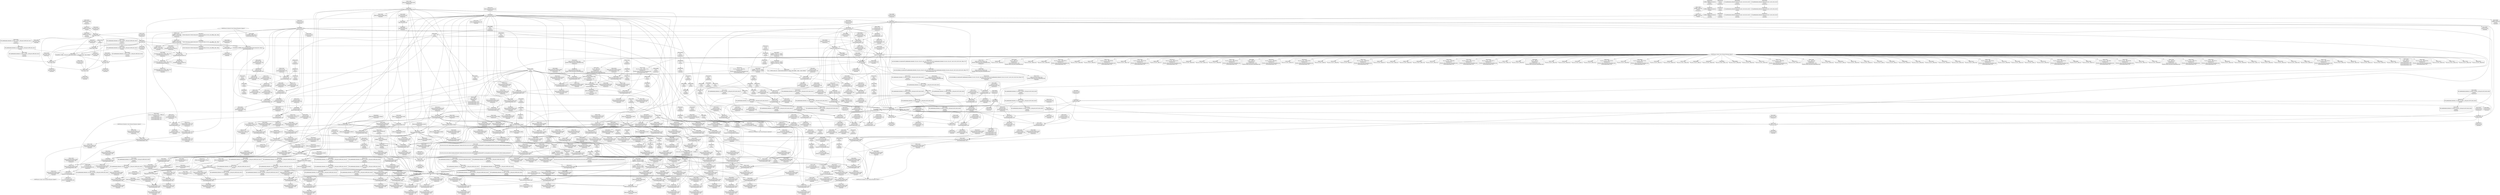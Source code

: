 digraph {
	CE0x5192540 [shape=record,shape=Mrecord,label="{CE0x5192540|i64_1|*Constant*}"]
	CE0x51986f0 [shape=record,shape=Mrecord,label="{CE0x51986f0|current_sid:_tmp11|security/selinux/hooks.c,218|*SummSink*}"]
	CE0x51df870 [shape=record,shape=Mrecord,label="{CE0x51df870|current_sid:_tmp13|security/selinux/hooks.c,218|*SummSink*}"]
	CE0x5a8a130 [shape=record,shape=Mrecord,label="{CE0x5a8a130|selinux_msg_queue_msgsnd:_if.end15|*SummSource*}"]
	CE0x5186b30 [shape=record,shape=Mrecord,label="{CE0x5186b30|current_sid:_tmp2|*SummSink*}"]
	CE0x5188c60 [shape=record,shape=Mrecord,label="{CE0x5188c60|i64_0|*Constant*|*SummSink*}"]
	CE0x518e950 [shape=record,shape=Mrecord,label="{CE0x518e950|80:_i32,_112:_i8*,_:_CRE_57,58_}"]
	CE0x5195b60 [shape=record,shape=Mrecord,label="{CE0x5195b60|selinux_msg_queue_msgsnd:_security1|security/selinux/hooks.c,5232}"]
	CE0x51937c0 [shape=record,shape=Mrecord,label="{CE0x51937c0|80:_i32,_112:_i8*,_:_CRE_51,52_}"]
	CE0x51df790 [shape=record,shape=Mrecord,label="{CE0x51df790|current_sid:_tmp13|security/selinux/hooks.c,218}"]
	CE0x5191940 [shape=record,shape=Mrecord,label="{CE0x5191940|80:_i32,_112:_i8*,_:_CRE_84,88_|*MultipleSource*|Function::selinux_msg_queue_msgsnd&Arg::msq::|security/selinux/hooks.c,5231}"]
	CE0x51e04e0 [shape=record,shape=Mrecord,label="{CE0x51e04e0|i16_27|*Constant*|*SummSink*}"]
	CE0x51944c0 [shape=record,shape=Mrecord,label="{CE0x51944c0|80:_i32,_112:_i8*,_:_CRE_172,176_|*MultipleSource*|Function::selinux_msg_queue_msgsnd&Arg::msq::|security/selinux/hooks.c,5231}"]
	CE0x519e0a0 [shape=record,shape=Mrecord,label="{CE0x519e0a0|GLOBAL:_current_sid.__warned|Global_var:current_sid.__warned|*SummSink*}"]
	CE0x5187320 [shape=record,shape=Mrecord,label="{CE0x5187320|get_current:_tmp4|./arch/x86/include/asm/current.h,14}"]
	CE0x51942e0 [shape=record,shape=Mrecord,label="{CE0x51942e0|80:_i32,_112:_i8*,_:_CRE_168,172_|*MultipleSource*|Function::selinux_msg_queue_msgsnd&Arg::msq::|security/selinux/hooks.c,5231}"]
	CE0x51f9670 [shape=record,shape=Mrecord,label="{CE0x51f9670|selinux_msg_queue_msgsnd:_rc.1}"]
	CE0x5174560 [shape=record,shape=Mrecord,label="{CE0x5174560|80:_i32,_112:_i8*,_:_CRE_11,12_}"]
	CE0x519b8f0 [shape=record,shape=Mrecord,label="{CE0x519b8f0|current_sid:_land.lhs.true|*SummSink*}"]
	CE0x5194c50 [shape=record,shape=Mrecord,label="{CE0x5194c50|selinux_msg_queue_msgsnd:_security|security/selinux/hooks.c,5231|*SummSource*}"]
	CE0x51ff170 [shape=record,shape=Mrecord,label="{CE0x51ff170|%struct.task_struct*_(%struct.task_struct**)*_asm_movq_%gs:$_1:P_,$0_,_r,im,_dirflag_,_fpsr_,_flags_|*SummSource*}"]
	CE0x51ba120 [shape=record,shape=Mrecord,label="{CE0x51ba120|selinux_msg_queue_msgsnd:_sid13|security/selinux/hooks.c,5256|*SummSource*}"]
	CE0x517fd90 [shape=record,shape=Mrecord,label="{CE0x517fd90|80:_i32,_112:_i8*,_:_CRE_62,63_}"]
	CE0x516fed0 [shape=record,shape=Mrecord,label="{CE0x516fed0|40:_i8*,_:_CRE_0,8_|*MultipleSource*|security/selinux/hooks.c,5232|Function::selinux_msg_queue_msgsnd&Arg::msg::}"]
	CE0x51fb760 [shape=record,shape=Mrecord,label="{CE0x51fb760|selinux_msg_queue_msgsnd:_tmp39|security/selinux/hooks.c,5264}"]
	CE0x51dff90 [shape=record,shape=Mrecord,label="{CE0x51dff90|selinux_msg_queue_msgsnd:_tmp20|security/selinux/hooks.c,5249|*SummSource*}"]
	CE0x5174bf0 [shape=record,shape=Mrecord,label="{CE0x5174bf0|80:_i32,_112:_i8*,_:_CRE_19,20_}"]
	CE0x51c7cf0 [shape=record,shape=Mrecord,label="{CE0x51c7cf0|selinux_msg_queue_msgsnd:_sid9|security/selinux/hooks.c,5252|*SummSink*}"]
	CE0x516ff40 [shape=record,shape=Mrecord,label="{CE0x516ff40|selinux_msg_queue_msgsnd:_tmp4|*LoadInst*|security/selinux/hooks.c,5232}"]
	CE0x5179fe0 [shape=record,shape=Mrecord,label="{CE0x5179fe0|selinux_msg_queue_msgsnd:_return|*SummSink*}"]
	CE0x51818d0 [shape=record,shape=Mrecord,label="{CE0x51818d0|COLLAPSED:_GCMRE___llvm_gcov_ctr308_internal_global_15_x_i64_zeroinitializer:_elem_0:default:}"]
	CE0x518d8f0 [shape=record,shape=Mrecord,label="{CE0x518d8f0|i64_2|*Constant*|*SummSink*}"]
	CE0x5198840 [shape=record,shape=Mrecord,label="{CE0x5198840|current_sid:_tmp12|security/selinux/hooks.c,218}"]
	CE0x5172e80 [shape=record,shape=Mrecord,label="{CE0x5172e80|selinux_msg_queue_msgsnd:_security1|security/selinux/hooks.c,5232|*SummSink*}"]
	CE0x51f96e0 [shape=record,shape=Mrecord,label="{CE0x51f96e0|selinux_msg_queue_msgsnd:_rc.1|*SummSource*}"]
	CE0x51a61c0 [shape=record,shape=Mrecord,label="{CE0x51a61c0|i1_true|*Constant*|*SummSource*}"]
	CE0x51ffc10 [shape=record,shape=Mrecord,label="{CE0x51ffc10|current_sid:_tmp8|security/selinux/hooks.c,218|*SummSink*}"]
	CE0x51c95f0 [shape=record,shape=Mrecord,label="{CE0x51c95f0|i32_(i32,_i32,_i16,_i32,_%struct.common_audit_data*)*_bitcast_(i32_(i32,_i32,_i16,_i32,_%struct.common_audit_data.495*)*_avc_has_perm_to_i32_(i32,_i32,_i16,_i32,_%struct.common_audit_data*)*)|*Constant*|*SummSource*}"]
	CE0x52051f0 [shape=record,shape=Mrecord,label="{CE0x52051f0|GLOBAL:_lockdep_rcu_suspicious|*Constant*}"]
	CE0x5197200 [shape=record,shape=Mrecord,label="{CE0x5197200|_call_void_mcount()_#3|*SummSource*}"]
	CE0x517c880 [shape=record,shape=Mrecord,label="{CE0x517c880|i64_1|*Constant*|*SummSink*}"]
	CE0x51e2dc0 [shape=record,shape=Mrecord,label="{CE0x51e2dc0|avc_has_perm:_tsid|Function::avc_has_perm&Arg::tsid::}"]
	CE0x51e18c0 [shape=record,shape=Mrecord,label="{CE0x51e18c0|selinux_msg_queue_msgsnd:_tobool11|security/selinux/hooks.c,5254|*SummSink*}"]
	CE0x51f8fc0 [shape=record,shape=Mrecord,label="{CE0x51f8fc0|i32_512|*Constant*}"]
	CE0x518e6c0 [shape=record,shape=Mrecord,label="{CE0x518e6c0|80:_i32,_112:_i8*,_:_CRE_54,55_}"]
	CE0x51b87f0 [shape=record,shape=Mrecord,label="{CE0x51b87f0|selinux_msg_queue_msgsnd:_tmp25|security/selinux/hooks.c,5254|*SummSource*}"]
	CE0x519b2f0 [shape=record,shape=Mrecord,label="{CE0x519b2f0|current_sid:_tmp8|security/selinux/hooks.c,218}"]
	CE0x51e5110 [shape=record,shape=Mrecord,label="{CE0x51e5110|current_sid:_tmp19|security/selinux/hooks.c,218}"]
	CE0x517bd40 [shape=record,shape=Mrecord,label="{CE0x517bd40|i64*_getelementptr_inbounds_(_15_x_i64_,_15_x_i64_*___llvm_gcov_ctr308,_i64_0,_i64_0)|*Constant*|*SummSink*}"]
	CE0x51a6260 [shape=record,shape=Mrecord,label="{CE0x51a6260|selinux_msg_queue_msgsnd:_tmp11|security/selinux/hooks.c,5242|*SummSource*}"]
	CE0x51a49a0 [shape=record,shape=Mrecord,label="{CE0x51a49a0|GLOBAL:___llvm_gcov_ctr125|Global_var:__llvm_gcov_ctr125}"]
	CE0x5179b80 [shape=record,shape=Mrecord,label="{CE0x5179b80|current_sid:_call|security/selinux/hooks.c,218|*SummSource*}"]
	CE0x51ea620 [shape=record,shape=Mrecord,label="{CE0x51ea620|current_sid:_tmp24|security/selinux/hooks.c,220}"]
	CE0x518fa70 [shape=record,shape=Mrecord,label="{CE0x518fa70|80:_i32,_112:_i8*,_:_CRE_0,1_}"]
	CE0x5172810 [shape=record,shape=Mrecord,label="{CE0x5172810|current_sid:_tmp3}"]
	CE0x51fc5d0 [shape=record,shape=Mrecord,label="{CE0x51fc5d0|selinux_msg_queue_msgsnd:_tmp40|security/selinux/hooks.c,5264|*SummSource*}"]
	CE0x51e5770 [shape=record,shape=Mrecord,label="{CE0x51e5770|current_sid:_tmp19|security/selinux/hooks.c,218|*SummSink*}"]
	CE0x51854f0 [shape=record,shape=Mrecord,label="{CE0x51854f0|80:_i32,_112:_i8*,_:_CRE_13,14_}"]
	CE0x5188320 [shape=record,shape=Mrecord,label="{CE0x5188320|get_current:_tmp4|./arch/x86/include/asm/current.h,14|*SummSink*}"]
	CE0x51c0de0 [shape=record,shape=Mrecord,label="{CE0x51c0de0|i64*_getelementptr_inbounds_(_15_x_i64_,_15_x_i64_*___llvm_gcov_ctr308,_i64_0,_i64_5)|*Constant*}"]
	CE0x5186a50 [shape=record,shape=Mrecord,label="{CE0x5186a50|current_sid:_tmp2}"]
	CE0x51f5fd0 [shape=record,shape=Mrecord,label="{CE0x51f5fd0|selinux_msg_queue_msgsnd:_tmp34|security/selinux/hooks.c,5260}"]
	CE0x5184870 [shape=record,shape=Mrecord,label="{CE0x5184870|i64*_getelementptr_inbounds_(_11_x_i64_,_11_x_i64_*___llvm_gcov_ctr125,_i64_0,_i64_1)|*Constant*}"]
	CE0x51c3900 [shape=record,shape=Mrecord,label="{CE0x51c3900|selinux_msg_queue_msgsnd:_tmp19|security/selinux/hooks.c,5246|*SummSource*}"]
	CE0x5190cd0 [shape=record,shape=Mrecord,label="{CE0x5190cd0|selinux_msg_queue_msgsnd:_tmp6|security/selinux/hooks.c,5237|*SummSource*}"]
	CE0x51e0cf0 [shape=record,shape=Mrecord,label="{CE0x51e0cf0|avc_has_perm:_requested|Function::avc_has_perm&Arg::requested::}"]
	CE0x51fb070 [shape=record,shape=Mrecord,label="{CE0x51fb070|selinux_msg_queue_msgsnd:_tmp39|security/selinux/hooks.c,5264|*SummSource*}"]
	CE0x51c0500 [shape=record,shape=Mrecord,label="{CE0x51c0500|selinux_msg_queue_msgsnd:_tmp14|security/selinux/hooks.c,5244|*SummSink*}"]
	CE0x519c7f0 [shape=record,shape=Mrecord,label="{CE0x519c7f0|i64*_getelementptr_inbounds_(_11_x_i64_,_11_x_i64_*___llvm_gcov_ctr125,_i64_0,_i64_0)|*Constant*|*SummSink*}"]
	CE0x51be600 [shape=record,shape=Mrecord,label="{CE0x51be600|i64_4|*Constant*}"]
	CE0x5187930 [shape=record,shape=Mrecord,label="{CE0x5187930|current_sid:_land.lhs.true2}"]
	CE0x518bee0 [shape=record,shape=Mrecord,label="{CE0x518bee0|i16_26|*Constant*|*SummSink*}"]
	CE0x5167320 [shape=record,shape=Mrecord,label="{CE0x5167320|_ret_i32_%tmp24,_!dbg_!27742|security/selinux/hooks.c,220|*SummSink*}"]
	CE0x51bce80 [shape=record,shape=Mrecord,label="{CE0x51bce80|selinux_msg_queue_msgsnd:_tmp30|security/selinux/hooks.c,5258|*SummSource*}"]
	CE0x51a1c50 [shape=record,shape=Mrecord,label="{CE0x51a1c50|current_sid:_tmp15|security/selinux/hooks.c,218}"]
	CE0x51e2b10 [shape=record,shape=Mrecord,label="{CE0x51e2b10|avc_has_perm:_ssid|Function::avc_has_perm&Arg::ssid::}"]
	CE0x518cfd0 [shape=record,shape=Mrecord,label="{CE0x518cfd0|selinux_msg_queue_msgsnd:_if.end|*SummSource*}"]
	CE0x51e9620 [shape=record,shape=Mrecord,label="{CE0x51e9620|i32_1|*Constant*}"]
	CE0x52008d0 [shape=record,shape=Mrecord,label="{CE0x52008d0|current_sid:_tmp16|security/selinux/hooks.c,218|*SummSource*}"]
	CE0x51df800 [shape=record,shape=Mrecord,label="{CE0x51df800|current_sid:_tmp13|security/selinux/hooks.c,218|*SummSource*}"]
	CE0x518cc50 [shape=record,shape=Mrecord,label="{CE0x518cc50|80:_i32,_112:_i8*,_:_CRE_152,160_|*MultipleSource*|Function::selinux_msg_queue_msgsnd&Arg::msq::|security/selinux/hooks.c,5231}"]
	CE0x517eb10 [shape=record,shape=Mrecord,label="{CE0x517eb10|80:_i32,_112:_i8*,_:_CRE_48,49_}"]
	CE0x51c4060 [shape=record,shape=Mrecord,label="{CE0x51c4060|selinux_msg_queue_msgsnd:_type|security/selinux/hooks.c,5248|*SummSource*}"]
	CE0x51946a0 [shape=record,shape=Mrecord,label="{CE0x51946a0|80:_i32,_112:_i8*,_:_CRE_176,184_|*MultipleSource*|Function::selinux_msg_queue_msgsnd&Arg::msq::|security/selinux/hooks.c,5231}"]
	CE0x5196df0 [shape=record,shape=Mrecord,label="{CE0x5196df0|80:_i32,_112:_i8*,_:_CRE_16,17_}"]
	CE0x5195420 [shape=record,shape=Mrecord,label="{CE0x5195420|80:_i32,_112:_i8*,_:_CRE_61,62_}"]
	CE0x518bb00 [shape=record,shape=Mrecord,label="{CE0x518bb00|selinux_msg_queue_msgsnd:_call5|security/selinux/hooks.c,5242|*SummSource*}"]
	CE0x5168a40 [shape=record,shape=Mrecord,label="{CE0x5168a40|selinux_msg_queue_msgsnd:_sid3|security/selinux/hooks.c,5242|*SummSource*}"]
	CE0x51e2c70 [shape=record,shape=Mrecord,label="{CE0x51e2c70|avc_has_perm:_ssid|Function::avc_has_perm&Arg::ssid::|*SummSink*}"]
	CE0x51be810 [shape=record,shape=Mrecord,label="{CE0x51be810|selinux_msg_queue_msgsnd:_tmp12|security/selinux/hooks.c,5244}"]
	CE0x51fcf80 [shape=record,shape=Mrecord,label="{CE0x51fcf80|_ret_i32_%retval.0,_!dbg_!27765|security/selinux/hooks.c,5264|*SummSource*}"]
	CE0x51c6ea0 [shape=record,shape=Mrecord,label="{CE0x51c6ea0|i8_4|*Constant*|*SummSource*}"]
	CE0x51a12d0 [shape=record,shape=Mrecord,label="{CE0x51a12d0|GLOBAL:_current_task|Global_var:current_task|*SummSink*}"]
	CE0x51e5400 [shape=record,shape=Mrecord,label="{CE0x51e5400|i64*_getelementptr_inbounds_(_11_x_i64_,_11_x_i64_*___llvm_gcov_ctr125,_i64_0,_i64_10)|*Constant*}"]
	CE0x51fb9b0 [shape=record,shape=Mrecord,label="{CE0x51fb9b0|i64*_getelementptr_inbounds_(_15_x_i64_,_15_x_i64_*___llvm_gcov_ctr308,_i64_0,_i64_14)|*Constant*}"]
	CE0x51c71a0 [shape=record,shape=Mrecord,label="{CE0x51c71a0|selinux_msg_queue_msgsnd:_q_perm8|security/selinux/hooks.c,5249}"]
	CE0x51e9150 [shape=record,shape=Mrecord,label="{CE0x51e9150|current_sid:_tmp23|security/selinux/hooks.c,218|*SummSource*}"]
	CE0x51baa40 [shape=record,shape=Mrecord,label="{CE0x51baa40|i64_7|*Constant*}"]
	CE0x51729c0 [shape=record,shape=Mrecord,label="{CE0x51729c0|selinux_msg_queue_msgsnd:_msg|Function::selinux_msg_queue_msgsnd&Arg::msg::|*SummSource*}"]
	CE0x51763f0 [shape=record,shape=Mrecord,label="{CE0x51763f0|80:_i32,_112:_i8*,_:_CRE_33,34_}"]
	CE0x517c010 [shape=record,shape=Mrecord,label="{CE0x517c010|selinux_msg_queue_msgsnd:_return}"]
	CE0x517f490 [shape=record,shape=Mrecord,label="{CE0x517f490|selinux_msg_queue_msgsnd:_tmp5|security/selinux/hooks.c,5232|*SummSink*}"]
	CE0x5178c70 [shape=record,shape=Mrecord,label="{CE0x5178c70|selinux_msg_queue_msgsnd:_sid4|security/selinux/hooks.c,5243|*SummSink*}"]
	CE0x51a1cc0 [shape=record,shape=Mrecord,label="{CE0x51a1cc0|current_sid:_tmp15|security/selinux/hooks.c,218|*SummSource*}"]
	CE0x51b50d0 [shape=record,shape=Mrecord,label="{CE0x51b50d0|i8_1|*Constant*}"]
	CE0x5180690 [shape=record,shape=Mrecord,label="{CE0x5180690|80:_i32,_112:_i8*,_:_CRE_4,5_}"]
	CE0x518b110 [shape=record,shape=Mrecord,label="{CE0x518b110|80:_i32,_112:_i8*,_:_CRE_45,46_}"]
	CE0x5200f90 [shape=record,shape=Mrecord,label="{CE0x5200f90|current_sid:_tobool1|security/selinux/hooks.c,218|*SummSource*}"]
	CE0x5196f20 [shape=record,shape=Mrecord,label="{CE0x5196f20|80:_i32,_112:_i8*,_:_CRE_17,18_}"]
	CE0x51c2dc0 [shape=record,shape=Mrecord,label="{CE0x51c2dc0|selinux_msg_queue_msgsnd:_tmp18|security/selinux/hooks.c,5246|*SummSink*}"]
	CE0x51e0c80 [shape=record,shape=Mrecord,label="{CE0x51e0c80|_ret_i32_%retval.0,_!dbg_!27728|security/selinux/avc.c,775}"]
	CE0x5186d00 [shape=record,shape=Mrecord,label="{CE0x5186d00|80:_i32,_112:_i8*,_:_CRE_43,44_}"]
	CE0x51be910 [shape=record,shape=Mrecord,label="{CE0x51be910|selinux_msg_queue_msgsnd:_tmp12|security/selinux/hooks.c,5244|*SummSource*}"]
	CE0x51a1630 [shape=record,shape=Mrecord,label="{CE0x51a1630|i1_true|*Constant*|*SummSink*}"]
	CE0x5186f60 [shape=record,shape=Mrecord,label="{CE0x5186f60|80:_i32,_112:_i8*,_:_CRE_42,43_}"]
	CE0x51e6ae0 [shape=record,shape=Mrecord,label="{CE0x51e6ae0|GLOBAL:_get_current|*Constant*|*SummSink*}"]
	CE0x51e35d0 [shape=record,shape=Mrecord,label="{CE0x51e35d0|selinux_msg_queue_msgsnd:_u|security/selinux/hooks.c,5249|*SummSink*}"]
	CE0x518b2d0 [shape=record,shape=Mrecord,label="{CE0x518b2d0|selinux_msg_queue_msgsnd:_ad|security/selinux/hooks.c, 5227}"]
	CE0x51c3570 [shape=record,shape=Mrecord,label="{CE0x51c3570|selinux_msg_queue_msgsnd:_tmp16|security/selinux/hooks.c,5245|*SummSource*}"]
	CE0x51c1c40 [shape=record,shape=Mrecord,label="{CE0x51c1c40|selinux_msg_queue_msgsnd:_tmp17|security/selinux/hooks.c,5245|*SummSink*}"]
	CE0x51c6d10 [shape=record,shape=Mrecord,label="{CE0x51c6d10|i8_4|*Constant*}"]
	CE0x518dbd0 [shape=record,shape=Mrecord,label="{CE0x518dbd0|selinux_msg_queue_msgsnd:_tmp28|security/selinux/hooks.c,5256|*SummSink*}"]
	CE0x51e6b90 [shape=record,shape=Mrecord,label="{CE0x51e6b90|get_current:_entry}"]
	CE0x51e7d70 [shape=record,shape=Mrecord,label="{CE0x51e7d70|current_sid:_tmp21|security/selinux/hooks.c,218|*SummSource*}"]
	CE0x51e85f0 [shape=record,shape=Mrecord,label="{CE0x51e85f0|current_sid:_security|security/selinux/hooks.c,218|*SummSource*}"]
	CE0x51fbcc0 [shape=record,shape=Mrecord,label="{CE0x51fbcc0|selinux_msg_queue_msgsnd:_tmp40|security/selinux/hooks.c,5264|*SummSink*}"]
	CE0x5173e70 [shape=record,shape=Mrecord,label="{CE0x5173e70|80:_i32,_112:_i8*,_:_CRE_35,36_}"]
	CE0x51f9180 [shape=record,shape=Mrecord,label="{CE0x51f9180|i32_512|*Constant*|*SummSource*}"]
	CE0x518ef50 [shape=record,shape=Mrecord,label="{CE0x518ef50|_call_void_mcount()_#3|*SummSink*}"]
	CE0x51a26a0 [shape=record,shape=Mrecord,label="{CE0x51a26a0|GLOBAL:___llvm_gcov_ctr125|Global_var:__llvm_gcov_ctr125|*SummSink*}"]
	CE0x5188ae0 [shape=record,shape=Mrecord,label="{CE0x5188ae0|i64_0|*Constant*|*SummSource*}"]
	CE0x5188ea0 [shape=record,shape=Mrecord,label="{CE0x5188ea0|current_sid:_if.then}"]
	CE0x51fb0e0 [shape=record,shape=Mrecord,label="{CE0x51fb0e0|selinux_msg_queue_msgsnd:_retval.0}"]
	CE0x519d7f0 [shape=record,shape=Mrecord,label="{CE0x519d7f0|current_sid:_tmp9|security/selinux/hooks.c,218|*SummSink*}"]
	CE0x517cc20 [shape=record,shape=Mrecord,label="{CE0x517cc20|80:_i32,_112:_i8*,_:_CRE_92,96_|*MultipleSource*|Function::selinux_msg_queue_msgsnd&Arg::msq::|security/selinux/hooks.c,5231}"]
	CE0x5188250 [shape=record,shape=Mrecord,label="{CE0x5188250|get_current:_tmp4|./arch/x86/include/asm/current.h,14|*SummSource*}"]
	CE0x51c91e0 [shape=record,shape=Mrecord,label="{CE0x51c91e0|selinux_msg_queue_msgsnd:_call10|security/selinux/hooks.c,5252|*SummSink*}"]
	CE0x51e3450 [shape=record,shape=Mrecord,label="{CE0x51e3450|selinux_msg_queue_msgsnd:_u|security/selinux/hooks.c,5249|*SummSource*}"]
	CE0x5185720 [shape=record,shape=Mrecord,label="{CE0x5185720|80:_i32,_112:_i8*,_:_CRE_15,16_}"]
	CE0x5200a40 [shape=record,shape=Mrecord,label="{CE0x5200a40|current_sid:_tmp16|security/selinux/hooks.c,218|*SummSink*}"]
	CE0x5184910 [shape=record,shape=Mrecord,label="{CE0x5184910|i64*_getelementptr_inbounds_(_11_x_i64_,_11_x_i64_*___llvm_gcov_ctr125,_i64_0,_i64_1)|*Constant*|*SummSource*}"]
	CE0x51dfe60 [shape=record,shape=Mrecord,label="{CE0x51dfe60|selinux_msg_queue_msgsnd:_tmp20|security/selinux/hooks.c,5249}"]
	CE0x518ffb0 [shape=record,shape=Mrecord,label="{CE0x518ffb0|selinux_msg_queue_msgsnd:_tobool|security/selinux/hooks.c,5244}"]
	CE0x518ed10 [shape=record,shape=Mrecord,label="{CE0x518ed10|selinux_msg_queue_msgsnd:_q_perm|security/selinux/hooks.c,5231}"]
	CE0x5173400 [shape=record,shape=Mrecord,label="{CE0x5173400|40:_i8*,_:_CRE_32,40_|*MultipleSource*|security/selinux/hooks.c,5232|Function::selinux_msg_queue_msgsnd&Arg::msg::}"]
	CE0x51e4840 [shape=record,shape=Mrecord,label="{CE0x51e4840|current_sid:_tmp17|security/selinux/hooks.c,218|*SummSink*}"]
	CE0x51bb640 [shape=record,shape=Mrecord,label="{CE0x51bb640|selinux_msg_queue_msgsnd:_tmp22|security/selinux/hooks.c,5254|*SummSource*}"]
	CE0x516c760 [shape=record,shape=Mrecord,label="{CE0x516c760|selinux_msg_queue_msgsnd:_bb|*SummSource*}"]
	CE0x51e73e0 [shape=record,shape=Mrecord,label="{CE0x51e73e0|i32_78|*Constant*|*SummSink*}"]
	CE0x51e6ca0 [shape=record,shape=Mrecord,label="{CE0x51e6ca0|get_current:_entry|*SummSource*}"]
	CE0x51baf60 [shape=record,shape=Mrecord,label="{CE0x51baf60|i64_8|*Constant*|*SummSource*}"]
	CE0x51c3ea0 [shape=record,shape=Mrecord,label="{CE0x51c3ea0|selinux_msg_queue_msgsnd:_type|security/selinux/hooks.c,5248}"]
	CE0x51eac80 [shape=record,shape=Mrecord,label="{CE0x51eac80|get_current:_bb|*SummSource*}"]
	CE0x51a3840 [shape=record,shape=Mrecord,label="{CE0x51a3840|current_sid:_tmp4|security/selinux/hooks.c,218|*SummSource*}"]
	CE0x5186e30 [shape=record,shape=Mrecord,label="{CE0x5186e30|80:_i32,_112:_i8*,_:_CRE_41,42_}"]
	CE0x518e460 [shape=record,shape=Mrecord,label="{CE0x518e460|selinux_msg_queue_msgsnd:_call5|security/selinux/hooks.c,5242|*SummSink*}"]
	CE0x5188560 [shape=record,shape=Mrecord,label="{CE0x5188560|selinux_msg_queue_msgsnd:_tmp7|security/selinux/hooks.c,5237|*SummSource*}"]
	CE0x519fa60 [shape=record,shape=Mrecord,label="{CE0x519fa60|current_sid:_bb|*SummSource*}"]
	CE0x51a2890 [shape=record,shape=Mrecord,label="{CE0x51a2890|current_sid:_tmp5|security/selinux/hooks.c,218|*SummSource*}"]
	CE0x51df0d0 [shape=record,shape=Mrecord,label="{CE0x51df0d0|get_current:_tmp3}"]
	CE0x5233a40 [shape=record,shape=Mrecord,label="{CE0x5233a40|_call_void_mcount()_#3|*SummSink*}"]
	CE0x51fbbe0 [shape=record,shape=Mrecord,label="{CE0x51fbbe0|i64*_getelementptr_inbounds_(_15_x_i64_,_15_x_i64_*___llvm_gcov_ctr308,_i64_0,_i64_14)|*Constant*|*SummSink*}"]
	CE0x51b60b0 [shape=record,shape=Mrecord,label="{CE0x51b60b0|selinux_msg_queue_msgsnd:_tmp28|security/selinux/hooks.c,5256}"]
	CE0x5180700 [shape=record,shape=Mrecord,label="{CE0x5180700|80:_i32,_112:_i8*,_:_CRE_5,6_}"]
	CE0x51e80f0 [shape=record,shape=Mrecord,label="{CE0x51e80f0|i32_22|*Constant*}"]
	CE0x51f0ad0 [shape=record,shape=Mrecord,label="{CE0x51f0ad0|i64_11|*Constant*|*SummSource*}"]
	CE0x5188980 [shape=record,shape=Mrecord,label="{CE0x5188980|i64_0|*Constant*}"]
	CE0x5168090 [shape=record,shape=Mrecord,label="{CE0x5168090|GLOBAL:___llvm_gcov_ctr308|Global_var:__llvm_gcov_ctr308}"]
	CE0x51e9a30 [shape=record,shape=Mrecord,label="{CE0x51e9a30|current_sid:_sid|security/selinux/hooks.c,220|*SummSource*}"]
	CE0x52019b0 [shape=record,shape=Mrecord,label="{CE0x52019b0|current_sid:_tmp10|security/selinux/hooks.c,218|*SummSource*}"]
	CE0x5206310 [shape=record,shape=Mrecord,label="{CE0x5206310|i64*_getelementptr_inbounds_(_11_x_i64_,_11_x_i64_*___llvm_gcov_ctr125,_i64_0,_i64_9)|*Constant*|*SummSource*}"]
	CE0x51f6aa0 [shape=record,shape=Mrecord,label="{CE0x51f6aa0|selinux_msg_queue_msgsnd:_sid18|security/selinux/hooks.c,5260|*SummSource*}"]
	CE0x5188600 [shape=record,shape=Mrecord,label="{CE0x5188600|selinux_msg_queue_msgsnd:_tmp7|security/selinux/hooks.c,5237|*SummSink*}"]
	CE0x517f770 [shape=record,shape=Mrecord,label="{CE0x517f770|selinux_msg_queue_msgsnd:_sid2|security/selinux/hooks.c,5237}"]
	CE0x518a1f0 [shape=record,shape=Mrecord,label="{CE0x518a1f0|selinux_msg_queue_msgsnd:_tmp5|security/selinux/hooks.c,5232}"]
	CE0x51e76e0 [shape=record,shape=Mrecord,label="{CE0x51e76e0|current_sid:_cred|security/selinux/hooks.c,218|*SummSource*}"]
	CE0x51c7fe0 [shape=record,shape=Mrecord,label="{CE0x51c7fe0|selinux_msg_queue_msgsnd:_key|security/selinux/hooks.c,5249|*SummSource*}"]
	CE0x51e2bb0 [shape=record,shape=Mrecord,label="{CE0x51e2bb0|avc_has_perm:_ssid|Function::avc_has_perm&Arg::ssid::|*SummSource*}"]
	CE0x51e28c0 [shape=record,shape=Mrecord,label="{CE0x51e28c0|avc_has_perm:_tclass|Function::avc_has_perm&Arg::tclass::}"]
	CE0x517bfa0 [shape=record,shape=Mrecord,label="{CE0x517bfa0|selinux_msg_queue_msgsnd:_if.then6|*SummSink*}"]
	CE0x51bfbf0 [shape=record,shape=Mrecord,label="{CE0x51bfbf0|selinux_msg_queue_msgsnd:_tmp13|security/selinux/hooks.c,5244}"]
	CE0x51e64f0 [shape=record,shape=Mrecord,label="{CE0x51e64f0|current_sid:_call4|security/selinux/hooks.c,218|*SummSink*}"]
	CE0x51955d0 [shape=record,shape=Mrecord,label="{CE0x51955d0|selinux_msg_queue_msgsnd:_security1|security/selinux/hooks.c,5232|*SummSource*}"]
	CE0x51e6d80 [shape=record,shape=Mrecord,label="{CE0x51e6d80|get_current:_entry|*SummSink*}"]
	CE0x51711d0 [shape=record,shape=Mrecord,label="{CE0x51711d0|80:_i32,_112:_i8*,_:_CRE_29,30_}"]
	CE0x517f020 [shape=record,shape=Mrecord,label="{CE0x517f020|i32_1|*Constant*|*SummSource*}"]
	CE0x51e47d0 [shape=record,shape=Mrecord,label="{CE0x51e47d0|current_sid:_tmp17|security/selinux/hooks.c,218|*SummSource*}"]
	CE0x5201880 [shape=record,shape=Mrecord,label="{CE0x5201880|current_sid:_tmp10|security/selinux/hooks.c,218}"]
	CE0x51e75e0 [shape=record,shape=Mrecord,label="{CE0x51e75e0|current_sid:_sid|security/selinux/hooks.c,220|*SummSink*}"]
	CE0x5190f80 [shape=record,shape=Mrecord,label="{CE0x5190f80|selinux_msg_queue_msgsnd:_tmp6|security/selinux/hooks.c,5237|*SummSink*}"]
	CE0x51ba630 [shape=record,shape=Mrecord,label="{CE0x51ba630|selinux_msg_queue_msgsnd:_tobool11|security/selinux/hooks.c,5254|*SummSource*}"]
	CE0x5183f90 [shape=record,shape=Mrecord,label="{CE0x5183f90|i64*_getelementptr_inbounds_(_15_x_i64_,_15_x_i64_*___llvm_gcov_ctr308,_i64_0,_i64_12)|*Constant*|*SummSource*}"]
	CE0x517d4f0 [shape=record,shape=Mrecord,label="{CE0x517d4f0|selinux_msg_queue_msgsnd:_call|security/selinux/hooks.c,5228|*SummSink*}"]
	CE0x5167170 [shape=record,shape=Mrecord,label="{CE0x5167170|_ret_i32_%tmp24,_!dbg_!27742|security/selinux/hooks.c,220}"]
	CE0x51bbc70 [shape=record,shape=Mrecord,label="{CE0x51bbc70|selinux_msg_queue_msgsnd:_tmp23|security/selinux/hooks.c,5254|*SummSource*}"]
	CE0x51b75e0 [shape=record,shape=Mrecord,label="{CE0x51b75e0|selinux_msg_queue_msgsnd:_rc.0|*SummSource*}"]
	CE0x51e89b0 [shape=record,shape=Mrecord,label="{CE0x51e89b0|COLLAPSED:_CMRE:_elem_0::|security/selinux/hooks.c,218}"]
	CE0x5233080 [shape=record,shape=Mrecord,label="{CE0x5233080|get_current:_tmp2|*SummSource*}"]
	CE0x51c8fa0 [shape=record,shape=Mrecord,label="{CE0x51c8fa0|selinux_msg_queue_msgsnd:_call10|security/selinux/hooks.c,5252|*SummSource*}"]
	CE0x518e180 [shape=record,shape=Mrecord,label="{CE0x518e180|selinux_msg_queue_msgsnd:_call14|security/selinux/hooks.c,5256|*SummSink*}"]
	CE0x51703d0 [shape=record,shape=Mrecord,label="{CE0x51703d0|selinux_msg_queue_msgsnd:_tmp3|security/selinux/hooks.c,5231|*SummSource*}"]
	CE0x5173fa0 [shape=record,shape=Mrecord,label="{CE0x5173fa0|80:_i32,_112:_i8*,_:_CRE_36,37_}"]
	CE0x51a17e0 [shape=record,shape=Mrecord,label="{CE0x51a17e0|i64*_getelementptr_inbounds_(_11_x_i64_,_11_x_i64_*___llvm_gcov_ctr125,_i64_0,_i64_8)|*Constant*}"]
	CE0x51807f0 [shape=record,shape=Mrecord,label="{CE0x51807f0|80:_i32,_112:_i8*,_:_CRE_6,7_}"]
	CE0x517daa0 [shape=record,shape=Mrecord,label="{CE0x517daa0|selinux_msg_queue_msgsnd:_if.then6}"]
	CE0x516c410 [shape=record,shape=Mrecord,label="{CE0x516c410|selinux_msg_queue_msgsnd:_if.end7|*SummSource*}"]
	CE0x516c820 [shape=record,shape=Mrecord,label="{CE0x516c820|selinux_msg_queue_msgsnd:_bb|*SummSink*}"]
	CE0x51b7420 [shape=record,shape=Mrecord,label="{CE0x51b7420|selinux_msg_queue_msgsnd:_rc.0}"]
	CE0x51fd140 [shape=record,shape=Mrecord,label="{CE0x51fd140|_ret_i32_%retval.0,_!dbg_!27765|security/selinux/hooks.c,5264|*SummSink*}"]
	CE0x517dfd0 [shape=record,shape=Mrecord,label="{CE0x517dfd0|selinux_msg_queue_msgsnd:_entry|*SummSink*}"]
	CE0x51e05e0 [shape=record,shape=Mrecord,label="{CE0x51e05e0|avc_has_perm:_requested|Function::avc_has_perm&Arg::requested::|*SummSink*}"]
	CE0x654eee0 [shape=record,shape=Mrecord,label="{CE0x654eee0|selinux_msg_queue_msgsnd:_if.end15|*SummSink*}"]
	CE0x51b99c0 [shape=record,shape=Mrecord,label="{CE0x51b99c0|selinux_msg_queue_msgsnd:_tmp27|security/selinux/hooks.c,5256}"]
	CE0x51c2540 [shape=record,shape=Mrecord,label="{CE0x51c2540|i64*_getelementptr_inbounds_(_15_x_i64_,_15_x_i64_*___llvm_gcov_ctr308,_i64_0,_i64_6)|*Constant*}"]
	CE0x51c1b10 [shape=record,shape=Mrecord,label="{CE0x51c1b10|selinux_msg_queue_msgsnd:_tmp35|security/selinux/hooks.c,5260|*SummSink*}"]
	CE0x5192da0 [shape=record,shape=Mrecord,label="{CE0x5192da0|current_sid:_tmp6|security/selinux/hooks.c,218}"]
	CE0x5180b40 [shape=record,shape=Mrecord,label="{CE0x5180b40|selinux_msg_queue_msgsnd:_msq|Function::selinux_msg_queue_msgsnd&Arg::msq::|*SummSink*}"]
	CE0x51e8da0 [shape=record,shape=Mrecord,label="{CE0x51e8da0|current_sid:_tmp22|security/selinux/hooks.c,218|*SummSink*}"]
	CE0x51fa270 [shape=record,shape=Mrecord,label="{CE0x51fa270|selinux_msg_queue_msgsnd:_tmp38|security/selinux/hooks.c,5263}"]
	CE0x5205320 [shape=record,shape=Mrecord,label="{CE0x5205320|GLOBAL:_lockdep_rcu_suspicious|*Constant*|*SummSource*}"]
	CE0x51b9400 [shape=record,shape=Mrecord,label="{CE0x51b9400|selinux_msg_queue_msgsnd:_tmp26|security/selinux/hooks.c,5256}"]
	CE0x5187c20 [shape=record,shape=Mrecord,label="{CE0x5187c20|i64*_getelementptr_inbounds_(_11_x_i64_,_11_x_i64_*___llvm_gcov_ctr125,_i64_0,_i64_0)|*Constant*}"]
	CE0x51a07f0 [shape=record,shape=Mrecord,label="{CE0x51a07f0|i64*_getelementptr_inbounds_(_2_x_i64_,_2_x_i64_*___llvm_gcov_ctr98,_i64_0,_i64_1)|*Constant*}"]
	CE0x51f68e0 [shape=record,shape=Mrecord,label="{CE0x51f68e0|selinux_msg_queue_msgsnd:_sid18|security/selinux/hooks.c,5260}"]
	CE0x5193d90 [shape=record,shape=Mrecord,label="{CE0x5193d90|80:_i32,_112:_i8*,_:_CRE_2,3_}"]
	CE0x5194cc0 [shape=record,shape=Mrecord,label="{CE0x5194cc0|selinux_msg_queue_msgsnd:_security|security/selinux/hooks.c,5231}"]
	CE0x5176a70 [shape=record,shape=Mrecord,label="{CE0x5176a70|selinux_msg_queue_msgsnd:_if.end21}"]
	CE0x51840b0 [shape=record,shape=Mrecord,label="{CE0x51840b0|selinux_msg_queue_msgsnd:_tmp33|security/selinux/hooks.c,5260|*SummSink*}"]
	CE0x51b9660 [shape=record,shape=Mrecord,label="{CE0x51b9660|selinux_msg_queue_msgsnd:_tmp27|security/selinux/hooks.c,5256|*SummSink*}"]
	CE0x518aeb0 [shape=record,shape=Mrecord,label="{CE0x518aeb0|80:_i32,_112:_i8*,_:_CRE_56,57_}"]
	CE0x51e4d70 [shape=record,shape=Mrecord,label="{CE0x51e4d70|current_sid:_tmp18|security/selinux/hooks.c,218|*SummSource*}"]
	CE0x51e0930 [shape=record,shape=Mrecord,label="{CE0x51e0930|i32_32|*Constant*}"]
	CE0x51bd4b0 [shape=record,shape=Mrecord,label="{CE0x51bd4b0|selinux_msg_queue_msgsnd:_tmp31|security/selinux/hooks.c,5258|*SummSource*}"]
	CE0x517ffa0 [shape=record,shape=Mrecord,label="{CE0x517ffa0|80:_i32,_112:_i8*,_:_CRE_64,65_}"]
	CE0x51b8cf0 [shape=record,shape=Mrecord,label="{CE0x51b8cf0|i64*_getelementptr_inbounds_(_15_x_i64_,_15_x_i64_*___llvm_gcov_ctr308,_i64_0,_i64_9)|*Constant*}"]
	CE0x51fd930 [shape=record,shape=Mrecord,label="{CE0x51fd930|current_sid:_tmp1|*SummSource*}"]
	CE0x5201fc0 [shape=record,shape=Mrecord,label="{CE0x5201fc0|i64_4|*Constant*}"]
	CE0x5a8a040 [shape=record,shape=Mrecord,label="{CE0x5a8a040|selinux_msg_queue_msgsnd:_if.end15}"]
	CE0x52057e0 [shape=record,shape=Mrecord,label="{CE0x52057e0|i32_218|*Constant*|*SummSource*}"]
	CE0x51ea7b0 [shape=record,shape=Mrecord,label="{CE0x51ea7b0|current_sid:_tmp24|security/selinux/hooks.c,220|*SummSource*}"]
	CE0x51bea20 [shape=record,shape=Mrecord,label="{CE0x51bea20|selinux_msg_queue_msgsnd:_tmp12|security/selinux/hooks.c,5244|*SummSink*}"]
	CE0x518afe0 [shape=record,shape=Mrecord,label="{CE0x518afe0|80:_i32,_112:_i8*,_:_CRE_44,45_}"]
	CE0x5168330 [shape=record,shape=Mrecord,label="{CE0x5168330|selinux_msg_queue_msgsnd:_tmp10|security/selinux/hooks.c,5237|*SummSink*}"]
	CE0x518b240 [shape=record,shape=Mrecord,label="{CE0x518b240|80:_i32,_112:_i8*,_:_CRE_46,47_}"]
	CE0x5167900 [shape=record,shape=Mrecord,label="{CE0x5167900|80:_i32,_112:_i8*,_:_CRE_23,24_}"]
	CE0x51e3a90 [shape=record,shape=Mrecord,label="{CE0x51e3a90|selinux_msg_queue_msgsnd:_ipc_id|security/selinux/hooks.c,5249|*SummSource*}"]
	CE0x51a57e0 [shape=record,shape=Mrecord,label="{CE0x51a57e0|get_current:_tmp2}"]
	CE0x51f8470 [shape=record,shape=Mrecord,label="{CE0x51f8470|selinux_msg_queue_msgsnd:_tmp36|security/selinux/hooks.c,5260}"]
	CE0x517f0e0 [shape=record,shape=Mrecord,label="{CE0x517f0e0|i32_1|*Constant*|*SummSink*}"]
	CE0x51fbc50 [shape=record,shape=Mrecord,label="{CE0x51fbc50|selinux_msg_queue_msgsnd:_tmp39|security/selinux/hooks.c,5264|*SummSink*}"]
	CE0x51e0650 [shape=record,shape=Mrecord,label="{CE0x51e0650|avc_has_perm:_tclass|Function::avc_has_perm&Arg::tclass::|*SummSource*}"]
	CE0x51c7030 [shape=record,shape=Mrecord,label="{CE0x51c7030|i8_4|*Constant*|*SummSink*}"]
	CE0x5192e10 [shape=record,shape=Mrecord,label="{CE0x5192e10|i64_3|*Constant*}"]
	CE0x51e3980 [shape=record,shape=Mrecord,label="{CE0x51e3980|selinux_msg_queue_msgsnd:_ipc_id|security/selinux/hooks.c,5249}"]
	CE0x517ea10 [shape=record,shape=Mrecord,label="{CE0x517ea10|80:_i32,_112:_i8*,_:_CRE_47,48_}"]
	CE0x517a3d0 [shape=record,shape=Mrecord,label="{CE0x517a3d0|80:_i32,_112:_i8*,_:_CRE_112,120_|*MultipleSource*|Function::selinux_msg_queue_msgsnd&Arg::msq::|security/selinux/hooks.c,5231}"]
	CE0x51795d0 [shape=record,shape=Mrecord,label="{CE0x51795d0|selinux_msg_queue_msgsnd:_tmp9|security/selinux/hooks.c,5237|*SummSink*}"]
	CE0x5197f30 [shape=record,shape=Mrecord,label="{CE0x5197f30|40:_i8*,_:_CRE_40,48_|*MultipleSource*|security/selinux/hooks.c,5232|Function::selinux_msg_queue_msgsnd&Arg::msg::}"]
	CE0x517c6d0 [shape=record,shape=Mrecord,label="{CE0x517c6d0|80:_i32,_112:_i8*,_:_CRE_216,224_|*MultipleSource*|Function::selinux_msg_queue_msgsnd&Arg::msq::|security/selinux/hooks.c,5231}"]
	CE0x51b52b0 [shape=record,shape=Mrecord,label="{CE0x51b52b0|i8_1|*Constant*|*SummSource*}"]
	CE0x517fe70 [shape=record,shape=Mrecord,label="{CE0x517fe70|80:_i32,_112:_i8*,_:_CRE_63,64_}"]
	CE0x51e30d0 [shape=record,shape=Mrecord,label="{CE0x51e30d0|i16_27|*Constant*}"]
	CE0x51e8fd0 [shape=record,shape=Mrecord,label="{CE0x51e8fd0|current_sid:_tmp23|security/selinux/hooks.c,218}"]
	CE0x518de40 [shape=record,shape=Mrecord,label="{CE0x518de40|selinux_msg_queue_msgsnd:_call14|security/selinux/hooks.c,5256}"]
	CE0x51e9ce0 [shape=record,shape=Mrecord,label="{CE0x51e9ce0|i64*_getelementptr_inbounds_(_2_x_i64_,_2_x_i64_*___llvm_gcov_ctr98,_i64_0,_i64_0)|*Constant*|*SummSource*}"]
	CE0x51e7450 [shape=record,shape=Mrecord,label="{CE0x51e7450|i32_78|*Constant*|*SummSource*}"]
	CE0x51e6910 [shape=record,shape=Mrecord,label="{CE0x51e6910|GLOBAL:_get_current|*Constant*|*SummSource*}"]
	CE0x5170210 [shape=record,shape=Mrecord,label="{CE0x5170210|selinux_msg_queue_msgsnd:_tmp3|security/selinux/hooks.c,5231}"]
	CE0x51b8410 [shape=record,shape=Mrecord,label="{CE0x51b8410|selinux_msg_queue_msgsnd:_tmp24|security/selinux/hooks.c,5254|*SummSink*}"]
	CE0x51bdbd0 [shape=record,shape=Mrecord,label="{CE0x51bdbd0|selinux_msg_queue_msgsnd:_tmp32|security/selinux/hooks.c,5258|*SummSink*}"]
	CE0x51e9320 [shape=record,shape=Mrecord,label="{CE0x51e9320|current_sid:_tmp23|security/selinux/hooks.c,218|*SummSink*}"]
	CE0x5198b30 [shape=record,shape=Mrecord,label="{CE0x5198b30|current_sid:_tmp12|security/selinux/hooks.c,218|*SummSink*}"]
	CE0x51b89b0 [shape=record,shape=Mrecord,label="{CE0x51b89b0|selinux_msg_queue_msgsnd:_tmp25|security/selinux/hooks.c,5254|*SummSink*}"]
	CE0x51bda10 [shape=record,shape=Mrecord,label="{CE0x51bda10|selinux_msg_queue_msgsnd:_tmp32|security/selinux/hooks.c,5258|*SummSource*}"]
	CE0x51f6870 [shape=record,shape=Mrecord,label="{CE0x51f6870|selinux_msg_queue_msgsnd:_tmp37|security/selinux/hooks.c,5263|*SummSource*}"]
	CE0x51bb540 [shape=record,shape=Mrecord,label="{CE0x51bb540|selinux_msg_queue_msgsnd:_tmp22|security/selinux/hooks.c,5254}"]
	CE0x51bdf10 [shape=record,shape=Mrecord,label="{CE0x51bdf10|selinux_msg_queue_msgsnd:_tmp33|security/selinux/hooks.c,5260}"]
	CE0x51fb2a0 [shape=record,shape=Mrecord,label="{CE0x51fb2a0|selinux_msg_queue_msgsnd:_retval.0|*SummSource*}"]
	CE0x51e5f70 [shape=record,shape=Mrecord,label="{CE0x51e5f70|current_sid:_tmp20|security/selinux/hooks.c,218|*SummSink*}"]
	CE0x51e7000 [shape=record,shape=Mrecord,label="{CE0x51e7000|_ret_%struct.task_struct*_%tmp4,_!dbg_!27714|./arch/x86/include/asm/current.h,14}"]
	CE0x51938f0 [shape=record,shape=Mrecord,label="{CE0x51938f0|80:_i32,_112:_i8*,_:_CRE_52,53_}"]
	CE0x5193e00 [shape=record,shape=Mrecord,label="{CE0x5193e00|80:_i32,_112:_i8*,_:_CRE_1,2_}"]
	CE0x51a5cd0 [shape=record,shape=Mrecord,label="{CE0x51a5cd0|current_sid:_tmp14|security/selinux/hooks.c,218|*SummSource*}"]
	CE0x70e9940 [shape=record,shape=Mrecord,label="{CE0x70e9940|i64*_getelementptr_inbounds_(_15_x_i64_,_15_x_i64_*___llvm_gcov_ctr308,_i64_0,_i64_0)|*Constant*|*SummSource*}"]
	CE0x51fa8f0 [shape=record,shape=Mrecord,label="{CE0x51fa8f0|selinux_msg_queue_msgsnd:_tmp38|security/selinux/hooks.c,5263|*SummSource*}"]
	CE0x51c0fa0 [shape=record,shape=Mrecord,label="{CE0x51c0fa0|i64*_getelementptr_inbounds_(_15_x_i64_,_15_x_i64_*___llvm_gcov_ctr308,_i64_0,_i64_5)|*Constant*|*SummSource*}"]
	CE0x51fcdc0 [shape=record,shape=Mrecord,label="{CE0x51fcdc0|_ret_i32_%retval.0,_!dbg_!27765|security/selinux/hooks.c,5264}"]
	CE0x52050a0 [shape=record,shape=Mrecord,label="{CE0x52050a0|i8*_getelementptr_inbounds_(_25_x_i8_,_25_x_i8_*_.str3,_i32_0,_i32_0)|*Constant*|*SummSink*}"]
	CE0x51bc6b0 [shape=record,shape=Mrecord,label="{CE0x51bc6b0|selinux_msg_queue_msgsnd:_tmp29|security/selinux/hooks.c,5258}"]
	CE0x519cf90 [shape=record,shape=Mrecord,label="{CE0x519cf90|current_sid:_tmp7|security/selinux/hooks.c,218|*SummSink*}"]
	CE0x51797c0 [shape=record,shape=Mrecord,label="{CE0x51797c0|selinux_msg_queue_msgsnd:_tmp10|security/selinux/hooks.c,5237}"]
	CE0x51e0dc0 [shape=record,shape=Mrecord,label="{CE0x51e0dc0|avc_has_perm:_requested|Function::avc_has_perm&Arg::requested::|*SummSource*}"]
	CE0x51a3910 [shape=record,shape=Mrecord,label="{CE0x51a3910|current_sid:_tmp4|security/selinux/hooks.c,218|*SummSink*}"]
	CE0x51a5e40 [shape=record,shape=Mrecord,label="{CE0x51a5e40|current_sid:_tmp14|security/selinux/hooks.c,218|*SummSink*}"]
	CE0x5167a30 [shape=record,shape=Mrecord,label="{CE0x5167a30|80:_i32,_112:_i8*,_:_CRE_24,25_}"]
	CE0x51e8530 [shape=record,shape=Mrecord,label="{CE0x51e8530|current_sid:_security|security/selinux/hooks.c,218}"]
	CE0x5205390 [shape=record,shape=Mrecord,label="{CE0x5205390|GLOBAL:_lockdep_rcu_suspicious|*Constant*|*SummSink*}"]
	CE0x5197890 [shape=record,shape=Mrecord,label="{CE0x5197890|selinux_msg_queue_msgsnd:_call|security/selinux/hooks.c,5228|*SummSource*}"]
	CE0x51e6380 [shape=record,shape=Mrecord,label="{CE0x51e6380|current_sid:_call4|security/selinux/hooks.c,218|*SummSource*}"]
	CE0x517a170 [shape=record,shape=Mrecord,label="{CE0x517a170|GLOBAL:___llvm_gcov_ctr308|Global_var:__llvm_gcov_ctr308|*SummSink*}"]
	CE0x51808a0 [shape=record,shape=Mrecord,label="{CE0x51808a0|_call_void_mcount()_#3}"]
	CE0x5166fb0 [shape=record,shape=Mrecord,label="{CE0x5166fb0|current_sid:_entry|*SummSink*}"]
	CE0x517f900 [shape=record,shape=Mrecord,label="{CE0x517f900|selinux_msg_queue_msgsnd:_sid2|security/selinux/hooks.c,5237|*SummSource*}"]
	CE0x5199600 [shape=record,shape=Mrecord,label="{CE0x5199600|i64*_getelementptr_inbounds_(_11_x_i64_,_11_x_i64_*___llvm_gcov_ctr125,_i64_0,_i64_6)|*Constant*}"]
	CE0x51ead60 [shape=record,shape=Mrecord,label="{CE0x51ead60|get_current:_bb|*SummSink*}"]
	CE0x51e06c0 [shape=record,shape=Mrecord,label="{CE0x51e06c0|avc_has_perm:_tclass|Function::avc_has_perm&Arg::tclass::|*SummSink*}"]
	CE0x52339a0 [shape=record,shape=Mrecord,label="{CE0x52339a0|_call_void_mcount()_#3|*SummSource*}"]
	CE0x5194980 [shape=record,shape=Mrecord,label="{CE0x5194980|i32_10|*Constant*|*SummSource*}"]
	CE0x51b5e90 [shape=record,shape=Mrecord,label="{CE0x51b5e90|i8*_getelementptr_inbounds_(_25_x_i8_,_25_x_i8_*_.str3,_i32_0,_i32_0)|*Constant*}"]
	CE0x518c900 [shape=record,shape=Mrecord,label="{CE0x518c900|80:_i32,_112:_i8*,_:_CRE_136,144_|*MultipleSource*|Function::selinux_msg_queue_msgsnd&Arg::msq::|security/selinux/hooks.c,5231}"]
	CE0x518cf60 [shape=record,shape=Mrecord,label="{CE0x518cf60|selinux_msg_queue_msgsnd:_if.end}"]
	CE0x51e41e0 [shape=record,shape=Mrecord,label="{CE0x51e41e0|selinux_msg_queue_msgsnd:_sid9|security/selinux/hooks.c,5252|*SummSource*}"]
	CE0x51c89e0 [shape=record,shape=Mrecord,label="{CE0x51c89e0|selinux_msg_queue_msgsnd:_tmp21|security/selinux/hooks.c,5252|*SummSource*}"]
	CE0x51be2c0 [shape=record,shape=Mrecord,label="{CE0x51be2c0|i64_3|*Constant*|*SummSource*}"]
	CE0x51f0c50 [shape=record,shape=Mrecord,label="{CE0x51f0c50|i64_11|*Constant*|*SummSink*}"]
	CE0x5198030 [shape=record,shape=Mrecord,label="{CE0x5198030|selinux_msg_queue_msgsnd:_tmp4|*LoadInst*|security/selinux/hooks.c,5232|*SummSource*}"]
	CE0x5194ec0 [shape=record,shape=Mrecord,label="{CE0x5194ec0|selinux_msg_queue_msgsnd:_tmp2|security/selinux/hooks.c,5231|*SummSink*}"]
	CE0x5198130 [shape=record,shape=Mrecord,label="{CE0x5198130|selinux_msg_queue_msgsnd:_tmp4|*LoadInst*|security/selinux/hooks.c,5232|*SummSink*}"]
	CE0x51ff0e0 [shape=record,shape=Mrecord,label="{CE0x51ff0e0|%struct.task_struct*_(%struct.task_struct**)*_asm_movq_%gs:$_1:P_,$0_,_r,im,_dirflag_,_fpsr_,_flags_}"]
	CE0x518bc00 [shape=record,shape=Mrecord,label="{CE0x518bc00|GLOBAL:_security_transition_sid|*Constant*|*SummSink*}"]
	CE0x516df00 [shape=record,shape=Mrecord,label="{CE0x516df00|80:_i32,_112:_i8*,_:_CRE_3,4_}"]
	CE0x517ded0 [shape=record,shape=Mrecord,label="{CE0x517ded0|80:_i32,_112:_i8*,_:_CRE_10,11_}"]
	CE0x51e5700 [shape=record,shape=Mrecord,label="{CE0x51e5700|i64*_getelementptr_inbounds_(_11_x_i64_,_11_x_i64_*___llvm_gcov_ctr125,_i64_0,_i64_10)|*Constant*|*SummSink*}"]
	CE0x51769b0 [shape=record,shape=Mrecord,label="{CE0x51769b0|selinux_msg_queue_msgsnd:_if.then|*SummSink*}"]
	CE0x517e490 [shape=record,shape=Mrecord,label="{CE0x517e490|selinux_msg_queue_msgsnd:_entry|*SummSource*}"]
	CE0x51e1530 [shape=record,shape=Mrecord,label="{CE0x51e1530|_ret_i32_%retval.0,_!dbg_!27728|security/selinux/avc.c,775|*SummSource*}"]
	CE0x51e7c40 [shape=record,shape=Mrecord,label="{CE0x51e7c40|current_sid:_tmp21|security/selinux/hooks.c,218}"]
	CE0x51bc890 [shape=record,shape=Mrecord,label="{CE0x51bc890|selinux_msg_queue_msgsnd:_tmp29|security/selinux/hooks.c,5258|*SummSink*}"]
	CE0x51b5740 [shape=record,shape=Mrecord,label="{CE0x51b5740|_call_void_lockdep_rcu_suspicious(i8*_getelementptr_inbounds_(_25_x_i8_,_25_x_i8_*_.str3,_i32_0,_i32_0),_i32_218,_i8*_getelementptr_inbounds_(_45_x_i8_,_45_x_i8_*_.str12,_i32_0,_i32_0))_#10,_!dbg_!27727|security/selinux/hooks.c,218|*SummSource*}"]
	CE0x5184290 [shape=record,shape=Mrecord,label="{CE0x5184290|%struct.qstr*_null|*Constant*}"]
	CE0x5175f70 [shape=record,shape=Mrecord,label="{CE0x5175f70|80:_i32,_112:_i8*,_:_CRE_76,80_|*MultipleSource*|Function::selinux_msg_queue_msgsnd&Arg::msq::|security/selinux/hooks.c,5231}"]
	CE0x5171590 [shape=record,shape=Mrecord,label="{CE0x5171590|current_sid:_tmp1}"]
	CE0x51e8660 [shape=record,shape=Mrecord,label="{CE0x51e8660|current_sid:_security|security/selinux/hooks.c,218|*SummSink*}"]
	CE0x51980c0 [shape=record,shape=Mrecord,label="{CE0x51980c0|selinux_msg_queue_msgsnd:_sid2|security/selinux/hooks.c,5237|*SummSink*}"]
	CE0x51c0380 [shape=record,shape=Mrecord,label="{CE0x51c0380|selinux_msg_queue_msgsnd:_tmp14|security/selinux/hooks.c,5244|*SummSource*}"]
	CE0x51f80d0 [shape=record,shape=Mrecord,label="{CE0x51f80d0|selinux_msg_queue_msgsnd:_sid19|security/selinux/hooks.c,5260|*SummSink*}"]
	CE0x518b410 [shape=record,shape=Mrecord,label="{CE0x518b410|selinux_msg_queue_msgsnd:_ad|security/selinux/hooks.c, 5227|*SummSink*}"]
	CE0x518f990 [shape=record,shape=Mrecord,label="{CE0x518f990|i32_0|*Constant*|*SummSource*}"]
	CE0x521a7a0 [shape=record,shape=Mrecord,label="{CE0x521a7a0|get_current:_tmp}"]
	CE0x5195980 [shape=record,shape=Mrecord,label="{CE0x5195980|selinux_msg_queue_msgsnd:_tmp2|security/selinux/hooks.c,5231}"]
	CE0x5172e10 [shape=record,shape=Mrecord,label="{CE0x5172e10|i32_4|*Constant*|*SummSink*}"]
	CE0x51c01c0 [shape=record,shape=Mrecord,label="{CE0x51c01c0|selinux_msg_queue_msgsnd:_tmp14|security/selinux/hooks.c,5244}"]
	CE0x51e8b30 [shape=record,shape=Mrecord,label="{CE0x51e8b30|current_sid:_tmp22|security/selinux/hooks.c,218}"]
	CE0x51ea940 [shape=record,shape=Mrecord,label="{CE0x51ea940|current_sid:_tmp24|security/selinux/hooks.c,220|*SummSink*}"]
	CE0x518edb0 [shape=record,shape=Mrecord,label="{CE0x518edb0|selinux_msg_queue_msgsnd:_q_perm|security/selinux/hooks.c,5231|*SummSource*}"]
	CE0x51c7d60 [shape=record,shape=Mrecord,label="{CE0x51c7d60|selinux_msg_queue_msgsnd:_key|security/selinux/hooks.c,5249}"]
	CE0x517d3e0 [shape=record,shape=Mrecord,label="{CE0x517d3e0|get_current:_tmp1|*SummSink*}"]
	CE0x517c0f0 [shape=record,shape=Mrecord,label="{CE0x517c0f0|80:_i32,_112:_i8*,_:_CRE_184,192_|*MultipleSource*|Function::selinux_msg_queue_msgsnd&Arg::msq::|security/selinux/hooks.c,5231}"]
	CE0x5179450 [shape=record,shape=Mrecord,label="{CE0x5179450|selinux_msg_queue_msgsnd:_tmp9|security/selinux/hooks.c,5237|*SummSource*}"]
	CE0x51bd850 [shape=record,shape=Mrecord,label="{CE0x51bd850|selinux_msg_queue_msgsnd:_tmp32|security/selinux/hooks.c,5258}"]
	CE0x51c3040 [shape=record,shape=Mrecord,label="{CE0x51c3040|selinux_msg_queue_msgsnd:_tmp19|security/selinux/hooks.c,5246|*SummSink*}"]
	CE0x51fe4f0 [shape=record,shape=Mrecord,label="{CE0x51fe4f0|i64*_getelementptr_inbounds_(_11_x_i64_,_11_x_i64_*___llvm_gcov_ctr125,_i64_0,_i64_6)|*Constant*|*SummSink*}"]
	CE0x51746a0 [shape=record,shape=Mrecord,label="{CE0x51746a0|80:_i32,_112:_i8*,_:_CRE_12,13_}"]
	CE0x518e000 [shape=record,shape=Mrecord,label="{CE0x518e000|selinux_msg_queue_msgsnd:_call14|security/selinux/hooks.c,5256|*SummSource*}"]
	CE0x51a2570 [shape=record,shape=Mrecord,label="{CE0x51a2570|GLOBAL:___llvm_gcov_ctr125|Global_var:__llvm_gcov_ctr125|*SummSource*}"]
	CE0x51f9300 [shape=record,shape=Mrecord,label="{CE0x51f9300|i32_512|*Constant*|*SummSink*}"]
	CE0x519e750 [shape=record,shape=Mrecord,label="{CE0x519e750|current_sid:_tmp|*SummSink*}"]
	CE0x51a3dd0 [shape=record,shape=Mrecord,label="{CE0x51a3dd0|current_sid:_tmp10|security/selinux/hooks.c,218|*SummSink*}"]
	CE0x51a30c0 [shape=record,shape=Mrecord,label="{CE0x51a30c0|_call_void_mcount()_#3}"]
	CE0x51a18a0 [shape=record,shape=Mrecord,label="{CE0x51a18a0|i64*_getelementptr_inbounds_(_11_x_i64_,_11_x_i64_*___llvm_gcov_ctr125,_i64_0,_i64_8)|*Constant*|*SummSource*}"]
	CE0x51f7d90 [shape=record,shape=Mrecord,label="{CE0x51f7d90|selinux_msg_queue_msgsnd:_sid19|security/selinux/hooks.c,5260}"]
	CE0x519ba30 [shape=record,shape=Mrecord,label="{CE0x519ba30|current_sid:_do.body}"]
	CE0x5205d40 [shape=record,shape=Mrecord,label="{CE0x5205d40|i8*_getelementptr_inbounds_(_45_x_i8_,_45_x_i8_*_.str12,_i32_0,_i32_0)|*Constant*}"]
	CE0x51c8440 [shape=record,shape=Mrecord,label="{CE0x51c8440|selinux_msg_queue_msgsnd:_tmp21|security/selinux/hooks.c,5252|*SummSink*}"]
	CE0x51e3060 [shape=record,shape=Mrecord,label="{CE0x51e3060|avc_has_perm:_tsid|Function::avc_has_perm&Arg::tsid::|*SummSink*}"]
	CE0x519d750 [shape=record,shape=Mrecord,label="{CE0x519d750|current_sid:_tmp9|security/selinux/hooks.c,218|*SummSource*}"]
	CE0x51e4bf0 [shape=record,shape=Mrecord,label="{CE0x51e4bf0|current_sid:_tmp18|security/selinux/hooks.c,218}"]
	CE0x51c2ce0 [shape=record,shape=Mrecord,label="{CE0x51c2ce0|selinux_msg_queue_msgsnd:_tmp18|security/selinux/hooks.c,5246}"]
	CE0x51fbb30 [shape=record,shape=Mrecord,label="{CE0x51fbb30|i64*_getelementptr_inbounds_(_15_x_i64_,_15_x_i64_*___llvm_gcov_ctr308,_i64_0,_i64_14)|*Constant*|*SummSource*}"]
	CE0x517af40 [shape=record,shape=Mrecord,label="{CE0x517af40|80:_i32,_112:_i8*,_:_CRE_68,69_}"]
	CE0x5200ec0 [shape=record,shape=Mrecord,label="{CE0x5200ec0|current_sid:_tobool1|security/selinux/hooks.c,218}"]
	CE0x51a4790 [shape=record,shape=Mrecord,label="{CE0x51a4790|i64_0|*Constant*}"]
	CE0x51f9f00 [shape=record,shape=Mrecord,label="{CE0x51f9f00|i64*_getelementptr_inbounds_(_15_x_i64_,_15_x_i64_*___llvm_gcov_ctr308,_i64_0,_i64_13)|*Constant*|*SummSink*}"]
	CE0x519c860 [shape=record,shape=Mrecord,label="{CE0x519c860|current_sid:_if.end}"]
	CE0x51b5420 [shape=record,shape=Mrecord,label="{CE0x51b5420|i8_1|*Constant*|*SummSink*}"]
	CE0x51732b0 [shape=record,shape=Mrecord,label="{CE0x51732b0|40:_i8*,_:_CRE_24,32_|*MultipleSource*|security/selinux/hooks.c,5232|Function::selinux_msg_queue_msgsnd&Arg::msg::}"]
	CE0x51c74f0 [shape=record,shape=Mrecord,label="{CE0x51c74f0|selinux_msg_queue_msgsnd:_q_perm8|security/selinux/hooks.c,5249|*SummSource*}"]
	CE0x5168170 [shape=record,shape=Mrecord,label="{CE0x5168170|selinux_msg_queue_msgsnd:_tmp10|security/selinux/hooks.c,5237|*SummSource*}"]
	CE0x51e9ed0 [shape=record,shape=Mrecord,label="{CE0x51e9ed0|0:_i32,_4:_i32,_8:_i32,_12:_i32,_:_CMRE_4,8_|*MultipleSource*|security/selinux/hooks.c,218|security/selinux/hooks.c,218|security/selinux/hooks.c,220}"]
	CE0x51f8da0 [shape=record,shape=Mrecord,label="{CE0x51f8da0|selinux_msg_queue_msgsnd:_call20|security/selinux/hooks.c,5260|*SummSink*}"]
	CE0x51c24d0 [shape=record,shape=Mrecord,label="{CE0x51c24d0|i64*_getelementptr_inbounds_(_15_x_i64_,_15_x_i64_*___llvm_gcov_ctr308,_i64_0,_i64_6)|*Constant*|*SummSink*}"]
	CE0x51b8eb0 [shape=record,shape=Mrecord,label="{CE0x51b8eb0|i64*_getelementptr_inbounds_(_15_x_i64_,_15_x_i64_*___llvm_gcov_ctr308,_i64_0,_i64_9)|*Constant*|*SummSource*}"]
	CE0x51e5650 [shape=record,shape=Mrecord,label="{CE0x51e5650|i64*_getelementptr_inbounds_(_11_x_i64_,_11_x_i64_*___llvm_gcov_ctr125,_i64_0,_i64_10)|*Constant*|*SummSource*}"]
	CE0x516b7a0 [shape=record,shape=Mrecord,label="{CE0x516b7a0|i32_3|*Constant*|*SummSink*}"]
	CE0x5179c20 [shape=record,shape=Mrecord,label="{CE0x5179c20|current_sid:_call|security/selinux/hooks.c,218|*SummSink*}"]
	CE0x5178ea0 [shape=record,shape=Mrecord,label="{CE0x5178ea0|4:_i32,_:_CRE_4,8_|*MultipleSource*|security/selinux/hooks.c,5231|security/selinux/hooks.c,5231|security/selinux/hooks.c,5242}"]
	CE0x51ba450 [shape=record,shape=Mrecord,label="{CE0x51ba450|selinux_msg_queue_msgsnd:_tobool11|security/selinux/hooks.c,5254}"]
	CE0x51e6790 [shape=record,shape=Mrecord,label="{CE0x51e6790|GLOBAL:_get_current|*Constant*}"]
	CE0x5195c10 [shape=record,shape=Mrecord,label="{CE0x5195c10|selinux_msg_queue_msgsnd:_security|security/selinux/hooks.c,5231|*SummSink*}"]
	CE0x5175e40 [shape=record,shape=Mrecord,label="{CE0x5175e40|80:_i32,_112:_i8*,_:_CRE_72,73_|*MultipleSource*|Function::selinux_msg_queue_msgsnd&Arg::msq::|security/selinux/hooks.c,5231}"]
	CE0x51a06d0 [shape=record,shape=Mrecord,label="{CE0x51a06d0|selinux_msg_queue_msgsnd:_tmp1}"]
	CE0x517d100 [shape=record,shape=Mrecord,label="{CE0x517d100|80:_i32,_112:_i8*,_:_CRE_104,112_|*MultipleSource*|Function::selinux_msg_queue_msgsnd&Arg::msq::|security/selinux/hooks.c,5231}"]
	CE0x51c8190 [shape=record,shape=Mrecord,label="{CE0x51c8190|selinux_msg_queue_msgsnd:_key|security/selinux/hooks.c,5249|*SummSink*}"]
	CE0x516b620 [shape=record,shape=Mrecord,label="{CE0x516b620|i32_3|*Constant*|*SummSource*}"]
	CE0x51a3650 [shape=record,shape=Mrecord,label="{CE0x51a3650|i64_2|*Constant*}"]
	CE0x51c2d50 [shape=record,shape=Mrecord,label="{CE0x51c2d50|selinux_msg_queue_msgsnd:_tmp18|security/selinux/hooks.c,5246|*SummSource*}"]
	CE0x518e7f0 [shape=record,shape=Mrecord,label="{CE0x518e7f0|80:_i32,_112:_i8*,_:_CRE_55,56_}"]
	CE0x51e1710 [shape=record,shape=Mrecord,label="{CE0x51e1710|_ret_i32_%retval.0,_!dbg_!27728|security/selinux/avc.c,775|*SummSink*}"]
	CE0x517ec40 [shape=record,shape=Mrecord,label="{CE0x517ec40|80:_i32,_112:_i8*,_:_CRE_49,50_}"]
	CE0x5175c10 [shape=record,shape=Mrecord,label="{CE0x5175c10|80:_i32,_112:_i8*,_:_CRE_71,72_}"]
	CE0x4a66fd0 [shape=record,shape=Mrecord,label="{CE0x4a66fd0|selinux_msg_queue_msgsnd:_if.then17}"]
	CE0x5168880 [shape=record,shape=Mrecord,label="{CE0x5168880|selinux_msg_queue_msgsnd:_sid3|security/selinux/hooks.c,5242}"]
	CE0x51c3740 [shape=record,shape=Mrecord,label="{CE0x51c3740|selinux_msg_queue_msgsnd:_tmp19|security/selinux/hooks.c,5246}"]
	CE0x51c17d0 [shape=record,shape=Mrecord,label="{CE0x51c17d0|selinux_msg_queue_msgsnd:_tmp35|security/selinux/hooks.c,5260}"]
	CE0x5206510 [shape=record,shape=Mrecord,label="{CE0x5206510|current_sid:_tmp17|security/selinux/hooks.c,218}"]
	CE0x51e3b70 [shape=record,shape=Mrecord,label="{CE0x51e3b70|selinux_msg_queue_msgsnd:_ipc_id|security/selinux/hooks.c,5249|*SummSink*}"]
	CE0x51e5960 [shape=record,shape=Mrecord,label="{CE0x51e5960|current_sid:_tmp20|security/selinux/hooks.c,218}"]
	CE0x51e8220 [shape=record,shape=Mrecord,label="{CE0x51e8220|i32_22|*Constant*|*SummSource*}"]
	CE0x51eab50 [shape=record,shape=Mrecord,label="{CE0x51eab50|get_current:_bb}"]
	CE0x51708f0 [shape=record,shape=Mrecord,label="{CE0x51708f0|selinux_msg_queue_msgsnd:_msg|Function::selinux_msg_queue_msgsnd&Arg::msg::}"]
	CE0x5176190 [shape=record,shape=Mrecord,label="{CE0x5176190|80:_i32,_112:_i8*,_:_CRE_34,35_}"]
	CE0x5197050 [shape=record,shape=Mrecord,label="{CE0x5197050|80:_i32,_112:_i8*,_:_CRE_18,19_}"]
	CE0x51b9b80 [shape=record,shape=Mrecord,label="{CE0x51b9b80|selinux_msg_queue_msgsnd:_tmp27|security/selinux/hooks.c,5256|*SummSource*}"]
	"CONST[source:0(mediator),value:2(dynamic)][purpose:{subject}]"
	CE0x51f8630 [shape=record,shape=Mrecord,label="{CE0x51f8630|selinux_msg_queue_msgsnd:_tmp36|security/selinux/hooks.c,5260|*SummSource*}"]
	CE0x519ce60 [shape=record,shape=Mrecord,label="{CE0x519ce60|current_sid:_tmp7|security/selinux/hooks.c,218|*SummSource*}"]
	CE0x517d730 [shape=record,shape=Mrecord,label="{CE0x517d730|GLOBAL:_current_sid|*Constant*}"]
	CE0x518fa00 [shape=record,shape=Mrecord,label="{CE0x518fa00|i32_0|*Constant*|*SummSink*}"]
	CE0x51be090 [shape=record,shape=Mrecord,label="{CE0x51be090|i64*_getelementptr_inbounds_(_15_x_i64_,_15_x_i64_*___llvm_gcov_ctr308,_i64_0,_i64_5)|*Constant*|*SummSink*}"]
	CE0x51e6200 [shape=record,shape=Mrecord,label="{CE0x51e6200|current_sid:_call4|security/selinux/hooks.c,218}"]
	CE0x51ec4b0 [shape=record,shape=Mrecord,label="{CE0x51ec4b0|selinux_msg_queue_msgsnd:_sid13|security/selinux/hooks.c,5256|*SummSink*}"]
	CE0x517ef60 [shape=record,shape=Mrecord,label="{CE0x517ef60|i32_1|*Constant*}"]
	CE0x51c3c70 [shape=record,shape=Mrecord,label="{CE0x51c3c70|selinux_msg_queue_msgsnd:_type|security/selinux/hooks.c,5248|*SummSink*}"]
	CE0x51e3200 [shape=record,shape=Mrecord,label="{CE0x51e3200|selinux_msg_queue_msgsnd:_u|security/selinux/hooks.c,5249}"]
	CE0x517d830 [shape=record,shape=Mrecord,label="{CE0x517d830|GLOBAL:_current_sid|*Constant*|*SummSource*}"]
	CE0x51a1120 [shape=record,shape=Mrecord,label="{CE0x51a1120|GLOBAL:_current_task|Global_var:current_task}"]
	CE0x517ae10 [shape=record,shape=Mrecord,label="{CE0x517ae10|80:_i32,_112:_i8*,_:_CRE_67,68_}"]
	CE0x51f8c20 [shape=record,shape=Mrecord,label="{CE0x51f8c20|selinux_msg_queue_msgsnd:_call20|security/selinux/hooks.c,5260|*SummSource*}"]
	CE0x5206140 [shape=record,shape=Mrecord,label="{CE0x5206140|i64*_getelementptr_inbounds_(_11_x_i64_,_11_x_i64_*___llvm_gcov_ctr125,_i64_0,_i64_9)|*Constant*}"]
	CE0x5167210 [shape=record,shape=Mrecord,label="{CE0x5167210|_ret_i32_%tmp24,_!dbg_!27742|security/selinux/hooks.c,220|*SummSource*}"]
	CE0x51e7e60 [shape=record,shape=Mrecord,label="{CE0x51e7e60|current_sid:_tmp21|security/selinux/hooks.c,218|*SummSink*}"]
	CE0x5205e70 [shape=record,shape=Mrecord,label="{CE0x5205e70|i8*_getelementptr_inbounds_(_45_x_i8_,_45_x_i8_*_.str12,_i32_0,_i32_0)|*Constant*|*SummSink*}"]
	CE0x51a4170 [shape=record,shape=Mrecord,label="{CE0x51a4170|current_sid:_tmp11|security/selinux/hooks.c,218|*SummSource*}"]
	CE0x5174af0 [shape=record,shape=Mrecord,label="{CE0x5174af0|selinux_msg_queue_msgsnd:_tmp9|security/selinux/hooks.c,5237}"]
	CE0x519b7b0 [shape=record,shape=Mrecord,label="{CE0x519b7b0|current_sid:_land.lhs.true}"]
	CE0x518a2e0 [shape=record,shape=Mrecord,label="{CE0x518a2e0|selinux_msg_queue_msgsnd:_sid3|security/selinux/hooks.c,5242|*SummSink*}"]
	CE0x51a6040 [shape=record,shape=Mrecord,label="{CE0x51a6040|i1_true|*Constant*}"]
	CE0x5171300 [shape=record,shape=Mrecord,label="{CE0x5171300|80:_i32,_112:_i8*,_:_CRE_30,31_}"]
	CE0x51e8ca0 [shape=record,shape=Mrecord,label="{CE0x51e8ca0|current_sid:_tmp22|security/selinux/hooks.c,218|*SummSource*}"]
	CE0x51fd7a0 [shape=record,shape=Mrecord,label="{CE0x51fd7a0|current_sid:_do.end|*SummSource*}"]
	CE0x52338a0 [shape=record,shape=Mrecord,label="{CE0x52338a0|_call_void_mcount()_#3}"]
	CE0x5194b20 [shape=record,shape=Mrecord,label="{CE0x5194b20|i32_10|*Constant*|*SummSink*}"]
	CE0x5188d80 [shape=record,shape=Mrecord,label="{CE0x5188d80|current_sid:_do.body|*SummSink*}"]
	CE0x51bbe30 [shape=record,shape=Mrecord,label="{CE0x51bbe30|selinux_msg_queue_msgsnd:_tmp23|security/selinux/hooks.c,5254|*SummSink*}"]
	CE0x519df70 [shape=record,shape=Mrecord,label="{CE0x519df70|GLOBAL:_current_sid.__warned|Global_var:current_sid.__warned|*SummSource*}"]
	CE0x51f0000 [shape=record,shape=Mrecord,label="{CE0x51f0000|selinux_msg_queue_msgsnd:_tobool16|security/selinux/hooks.c,5258}"]
	CE0x517a760 [shape=record,shape=Mrecord,label="{CE0x517a760|80:_i32,_112:_i8*,_:_CRE_128,136_|*MultipleSource*|Function::selinux_msg_queue_msgsnd&Arg::msq::|security/selinux/hooks.c,5231}"]
	CE0x51ff2a0 [shape=record,shape=Mrecord,label="{CE0x51ff2a0|%struct.task_struct*_(%struct.task_struct**)*_asm_movq_%gs:$_1:P_,$0_,_r,im,_dirflag_,_fpsr_,_flags_|*SummSink*}"]
	CE0x516b4f0 [shape=record,shape=Mrecord,label="{CE0x516b4f0|i32_3|*Constant*}"]
	CE0x51a4040 [shape=record,shape=Mrecord,label="{CE0x51a4040|current_sid:_tmp11|security/selinux/hooks.c,218}"]
	CE0x51967e0 [shape=record,shape=Mrecord,label="{CE0x51967e0|current_sid:_entry}"]
	CE0x51f0930 [shape=record,shape=Mrecord,label="{CE0x51f0930|selinux_msg_queue_msgsnd:_tmp33|security/selinux/hooks.c,5260|*SummSource*}"]
	CE0x51e7370 [shape=record,shape=Mrecord,label="{CE0x51e7370|i32_78|*Constant*}"]
	CE0x51a5ae0 [shape=record,shape=Mrecord,label="{CE0x51a5ae0|i64*_getelementptr_inbounds_(_2_x_i64_,_2_x_i64_*___llvm_gcov_ctr98,_i64_0,_i64_0)|*Constant*}"]
	CE0x51c9770 [shape=record,shape=Mrecord,label="{CE0x51c9770|i32_(i32,_i32,_i16,_i32,_%struct.common_audit_data*)*_bitcast_(i32_(i32,_i32,_i16,_i32,_%struct.common_audit_data.495*)*_avc_has_perm_to_i32_(i32,_i32,_i16,_i32,_%struct.common_audit_data*)*)|*Constant*|*SummSink*}"]
	CE0x51a6960 [shape=record,shape=Mrecord,label="{CE0x51a6960|selinux_msg_queue_msgsnd:_sid4|security/selinux/hooks.c,5243}"]
	CE0x5196d50 [shape=record,shape=Mrecord,label="{CE0x5196d50|get_current:_tmp|*SummSource*}"]
	CE0x517c8f0 [shape=record,shape=Mrecord,label="{CE0x517c8f0|selinux_msg_queue_msgsnd:_call|security/selinux/hooks.c,5228}"]
	CE0x5195db0 [shape=record,shape=Mrecord,label="{CE0x5195db0|80:_i32,_112:_i8*,_:_CRE_22,23_}"]
	CE0x51fe7a0 [shape=record,shape=Mrecord,label="{CE0x51fe7a0|current_sid:_tmp6|security/selinux/hooks.c,218|*SummSink*}"]
	CE0x5196530 [shape=record,shape=Mrecord,label="{CE0x5196530|COLLAPSED:_GCMRE___llvm_gcov_ctr98_internal_global_2_x_i64_zeroinitializer:_elem_0:default:}"]
	CE0x51677d0 [shape=record,shape=Mrecord,label="{CE0x51677d0|80:_i32,_112:_i8*,_:_CRE_25,26_}"]
	CE0x51855f0 [shape=record,shape=Mrecord,label="{CE0x51855f0|80:_i32,_112:_i8*,_:_CRE_14,15_}"]
	CE0x51972c0 [shape=record,shape=Mrecord,label="{CE0x51972c0|_call_void_mcount()_#3|*SummSink*}"]
	CE0x51a3730 [shape=record,shape=Mrecord,label="{CE0x51a3730|current_sid:_tmp4|security/selinux/hooks.c,218}"]
	CE0x5195ee0 [shape=record,shape=Mrecord,label="{CE0x5195ee0|80:_i32,_112:_i8*,_:_CRE_20,21_}"]
	CE0x51c1990 [shape=record,shape=Mrecord,label="{CE0x51c1990|selinux_msg_queue_msgsnd:_tmp35|security/selinux/hooks.c,5260|*SummSource*}"]
	CE0x517be00 [shape=record,shape=Mrecord,label="{CE0x517be00|selinux_msg_queue_msgsnd:_if.then|*SummSource*}"]
	CE0x518a180 [shape=record,shape=Mrecord,label="{CE0x518a180|selinux_msg_queue_msgsnd:_tmp5|security/selinux/hooks.c,5232|*SummSource*}"]
	CE0x51e0370 [shape=record,shape=Mrecord,label="{CE0x51e0370|i16_27|*Constant*|*SummSource*}"]
	CE0x51bb440 [shape=record,shape=Mrecord,label="{CE0x51bb440|i64_8|*Constant*|*SummSink*}"]
	CE0x517b1a0 [shape=record,shape=Mrecord,label="{CE0x517b1a0|80:_i32,_112:_i8*,_:_CRE_70,71_}"]
	CE0x5179d10 [shape=record,shape=Mrecord,label="{CE0x5179d10|current_sid:_tobool|security/selinux/hooks.c,218|*SummSink*}"]
	CE0x51e0020 [shape=record,shape=Mrecord,label="{CE0x51e0020|selinux_msg_queue_msgsnd:_tmp20|security/selinux/hooks.c,5249|*SummSink*}"]
	CE0x517e140 [shape=record,shape=Mrecord,label="{CE0x517e140|i64_1|*Constant*}"]
	CE0x51b9470 [shape=record,shape=Mrecord,label="{CE0x51b9470|selinux_msg_queue_msgsnd:_tmp26|security/selinux/hooks.c,5256|*SummSource*}"]
	CE0x517fb40 [shape=record,shape=Mrecord,label="{CE0x517fb40|selinux_msg_queue_msgsnd:_tmp6|security/selinux/hooks.c,5237}"]
	CE0x518dab0 [shape=record,shape=Mrecord,label="{CE0x518dab0|selinux_msg_queue_msgsnd:_tmp7|security/selinux/hooks.c,5237}"]
	CE0x5178ce0 [shape=record,shape=Mrecord,label="{CE0x5178ce0|4:_i32,_:_CRE_0,2_|*MultipleSource*|security/selinux/hooks.c,5231|security/selinux/hooks.c,5231|security/selinux/hooks.c,5242}"]
	CE0x51e0b80 [shape=record,shape=Mrecord,label="{CE0x51e0b80|i32_32|*Constant*|*SummSink*}"]
	CE0x516c6f0 [shape=record,shape=Mrecord,label="{CE0x516c6f0|selinux_msg_queue_msgsnd:_bb}"]
	CE0x516c480 [shape=record,shape=Mrecord,label="{CE0x516c480|selinux_msg_queue_msgsnd:_if.end7|*SummSink*}"]
	CE0x51b9ef0 [shape=record,shape=Mrecord,label="{CE0x51b9ef0|selinux_msg_queue_msgsnd:_tobool16|security/selinux/hooks.c,5258|*SummSink*}"]
	CE0x4a67100 [shape=record,shape=Mrecord,label="{CE0x4a67100|selinux_msg_queue_msgsnd:_if.then17|*SummSink*}"]
	CE0x51b7760 [shape=record,shape=Mrecord,label="{CE0x51b7760|selinux_msg_queue_msgsnd:_rc.0|*SummSink*}"]
	CE0x518be50 [shape=record,shape=Mrecord,label="{CE0x518be50|i16_26|*Constant*|*SummSource*}"]
	CE0x51843e0 [shape=record,shape=Mrecord,label="{CE0x51843e0|%struct.qstr*_null|*Constant*|*SummSink*}"]
	CE0x51fdb50 [shape=record,shape=Mrecord,label="{CE0x51fdb50|current_sid:_tmp1|*SummSink*}"]
	CE0x51e0a10 [shape=record,shape=Mrecord,label="{CE0x51e0a10|i32_32|*Constant*|*SummSource*}"]
	CE0x51e2010 [shape=record,shape=Mrecord,label="{CE0x51e2010|avc_has_perm:_entry|*SummSource*}"]
	CE0x5174770 [shape=record,shape=Mrecord,label="{CE0x5174770|selinux_msg_queue_msgsnd:_tmp8|security/selinux/hooks.c,5237|*SummSink*}"]
	CE0x519d910 [shape=record,shape=Mrecord,label="{CE0x519d910|i64*_getelementptr_inbounds_(_2_x_i64_,_2_x_i64_*___llvm_gcov_ctr98,_i64_0,_i64_0)|*Constant*|*SummSink*}"]
	CE0x5190110 [shape=record,shape=Mrecord,label="{CE0x5190110|selinux_msg_queue_msgsnd:_tobool|security/selinux/hooks.c,5244|*SummSource*}"]
	CE0x5187ae0 [shape=record,shape=Mrecord,label="{CE0x5187ae0|current_sid:_land.lhs.true2|*SummSink*}"]
	CE0x518d690 [shape=record,shape=Mrecord,label="{CE0x518d690|i64_2|*Constant*}"]
	CE0x51f9fe0 [shape=record,shape=Mrecord,label="{CE0x51f9fe0|selinux_msg_queue_msgsnd:_tmp38|security/selinux/hooks.c,5263|*SummSink*}"]
	CE0x517cf60 [shape=record,shape=Mrecord,label="{CE0x517cf60|80:_i32,_112:_i8*,_:_CRE_100,102_|*MultipleSource*|Function::selinux_msg_queue_msgsnd&Arg::msq::|security/selinux/hooks.c,5231}"]
	CE0x516cbc0 [shape=record,shape=Mrecord,label="{CE0x516cbc0|selinux_msg_queue_msgsnd:_if.end|*SummSink*}"]
	CE0x516ba80 [shape=record,shape=Mrecord,label="{CE0x516ba80|selinux_msg_queue_msgsnd:_cmp|security/selinux/hooks.c,5237|*SummSink*}"]
	CE0x5168100 [shape=record,shape=Mrecord,label="{CE0x5168100|GLOBAL:___llvm_gcov_ctr308|Global_var:__llvm_gcov_ctr308|*SummSource*}"]
	CE0x518d7c0 [shape=record,shape=Mrecord,label="{CE0x518d7c0|i64_2|*Constant*|*SummSource*}"]
	CE0x51a6d10 [shape=record,shape=Mrecord,label="{CE0x51a6d10|selinux_msg_queue_msgsnd:_tobool|security/selinux/hooks.c,5244|*SummSink*}"]
	CE0x51e2ef0 [shape=record,shape=Mrecord,label="{CE0x51e2ef0|avc_has_perm:_tsid|Function::avc_has_perm&Arg::tsid::|*SummSource*}"]
	CE0x51a5b50 [shape=record,shape=Mrecord,label="{CE0x51a5b50|current_sid:_tmp14|security/selinux/hooks.c,218}"]
	CE0x51bab70 [shape=record,shape=Mrecord,label="{CE0x51bab70|i64_7|*Constant*|*SummSource*}"]
	CE0x51c2700 [shape=record,shape=Mrecord,label="{CE0x51c2700|i64*_getelementptr_inbounds_(_15_x_i64_,_15_x_i64_*___llvm_gcov_ctr308,_i64_0,_i64_6)|*Constant*|*SummSource*}"]
	CE0x519de40 [shape=record,shape=Mrecord,label="{CE0x519de40|GLOBAL:_current_sid.__warned|Global_var:current_sid.__warned}"]
	CE0x51fe670 [shape=record,shape=Mrecord,label="{CE0x51fe670|current_sid:_tmp6|security/selinux/hooks.c,218|*SummSource*}"]
	CE0x51bc0c0 [shape=record,shape=Mrecord,label="{CE0x51bc0c0|i64_10|*Constant*}"]
	CE0x51bd630 [shape=record,shape=Mrecord,label="{CE0x51bd630|selinux_msg_queue_msgsnd:_tmp31|security/selinux/hooks.c,5258|*SummSink*}"]
	CE0x51858b0 [shape=record,shape=Mrecord,label="{CE0x51858b0|i64*_getelementptr_inbounds_(_11_x_i64_,_11_x_i64_*___llvm_gcov_ctr125,_i64_0,_i64_0)|*Constant*|*SummSource*}"]
	CE0x518bd40 [shape=record,shape=Mrecord,label="{CE0x518bd40|i16_26|*Constant*}"]
	CE0x51917f0 [shape=record,shape=Mrecord,label="{CE0x51917f0|80:_i32,_112:_i8*,_:_CRE_80,84_|*MultipleSource*|Function::selinux_msg_queue_msgsnd&Arg::msq::|security/selinux/hooks.c,5231}"]
	CE0x5193b80 [shape=record,shape=Mrecord,label="{CE0x5193b80|selinux_msg_queue_msgsnd:_tmp8|security/selinux/hooks.c,5237|*SummSource*}"]
	CE0x51e2240 [shape=record,shape=Mrecord,label="{CE0x51e2240|avc_has_perm:_entry|*SummSink*}"]
	CE0x51e4ee0 [shape=record,shape=Mrecord,label="{CE0x51e4ee0|current_sid:_tmp18|security/selinux/hooks.c,218|*SummSink*}"]
	CE0x6828bc0 [shape=record,shape=Mrecord,label="{CE0x6828bc0|selinux_msg_queue_msgsnd:_if.then12|*SummSource*}"]
	CE0x51e7ac0 [shape=record,shape=Mrecord,label="{CE0x51e7ac0|COLLAPSED:_GCMRE_current_task_external_global_%struct.task_struct*:_elem_0::|security/selinux/hooks.c,218}"]
	CE0x5186c90 [shape=record,shape=Mrecord,label="{CE0x5186c90|current_sid:_call|security/selinux/hooks.c,218}"]
	CE0x51968f0 [shape=record,shape=Mrecord,label="{CE0x51968f0|current_sid:_entry|*SummSource*}"]
	CE0x51b80d0 [shape=record,shape=Mrecord,label="{CE0x51b80d0|selinux_msg_queue_msgsnd:_tmp24|security/selinux/hooks.c,5254}"]
	CE0x51c0aa0 [shape=record,shape=Mrecord,label="{CE0x51c0aa0|selinux_msg_queue_msgsnd:_tmp15|security/selinux/hooks.c,5244|*SummSink*}"]
	CE0x51e7570 [shape=record,shape=Mrecord,label="{CE0x51e7570|current_sid:_cred|security/selinux/hooks.c,218}"]
	CE0x51e7750 [shape=record,shape=Mrecord,label="{CE0x51e7750|current_sid:_cred|security/selinux/hooks.c,218|*SummSink*}"]
	CE0x51e8420 [shape=record,shape=Mrecord,label="{CE0x51e8420|i32_22|*Constant*|*SummSink*}"]
	CE0x51c1fa0 [shape=record,shape=Mrecord,label="{CE0x51c1fa0|selinux_msg_queue_msgsnd:_tmp17|security/selinux/hooks.c,5245}"]
	CE0x5192a90 [shape=record,shape=Mrecord,label="{CE0x5192a90|current_sid:_tobool|security/selinux/hooks.c,218}"]
	CE0x51e10a0 [shape=record,shape=Mrecord,label="{CE0x51e10a0|avc_has_perm:_auditdata|Function::avc_has_perm&Arg::auditdata::}"]
	"CONST[source:2(external),value:2(dynamic)][purpose:{subject}]"
	CE0x5196680 [shape=record,shape=Mrecord,label="{CE0x5196680|GLOBAL:_current_sid|*Constant*|*SummSink*}"]
	CE0x51df170 [shape=record,shape=Mrecord,label="{CE0x51df170|get_current:_tmp3|*SummSource*}"]
	CE0x51a2e50 [shape=record,shape=Mrecord,label="{CE0x51a2e50|current_sid:_tmp3|*SummSink*}"]
	CE0x517d5b0 [shape=record,shape=Mrecord,label="{CE0x517d5b0|i32_0|*Constant*}"]
	CE0x5202260 [shape=record,shape=Mrecord,label="{CE0x5202260|i64_5|*Constant*|*SummSource*}"]
	CE0x5170610 [shape=record,shape=Mrecord,label="{CE0x5170610|selinux_msg_queue_msgsnd:_tmp3|security/selinux/hooks.c,5231|*SummSink*}"]
	CE0x519b820 [shape=record,shape=Mrecord,label="{CE0x519b820|current_sid:_land.lhs.true|*SummSource*}"]
	CE0x5193a20 [shape=record,shape=Mrecord,label="{CE0x5193a20|80:_i32,_112:_i8*,_:_CRE_53,54_}"]
	CE0x5184350 [shape=record,shape=Mrecord,label="{CE0x5184350|%struct.qstr*_null|*Constant*|*SummSource*}"]
	CE0x51710a0 [shape=record,shape=Mrecord,label="{CE0x51710a0|80:_i32,_112:_i8*,_:_CRE_31,32_}"]
	CE0x51bd040 [shape=record,shape=Mrecord,label="{CE0x51bd040|selinux_msg_queue_msgsnd:_tmp30|security/selinux/hooks.c,5258|*SummSink*}"]
	CE0x51b56d0 [shape=record,shape=Mrecord,label="{CE0x51b56d0|_call_void_lockdep_rcu_suspicious(i8*_getelementptr_inbounds_(_25_x_i8_,_25_x_i8_*_.str3,_i32_0,_i32_0),_i32_218,_i8*_getelementptr_inbounds_(_45_x_i8_,_45_x_i8_*_.str12,_i32_0,_i32_0))_#10,_!dbg_!27727|security/selinux/hooks.c,218}"]
	CE0x517e540 [shape=record,shape=Mrecord,label="{CE0x517e540|get_current:_tmp1}"]
	CE0x51e4a50 [shape=record,shape=Mrecord,label="{CE0x51e4a50|current_sid:_tmp19|security/selinux/hooks.c,218|*SummSource*}"]
	CE0x66804a0 [shape=record,shape=Mrecord,label="{CE0x66804a0|selinux_msg_queue_msgsnd:_if.then}"]
	CE0x5173d40 [shape=record,shape=Mrecord,label="{CE0x5173d40|80:_i32,_112:_i8*,_:_CRE_37,38_}"]
	CE0x51c3500 [shape=record,shape=Mrecord,label="{CE0x51c3500|selinux_msg_queue_msgsnd:_tmp16|security/selinux/hooks.c,5245}"]
	CE0x51950c0 [shape=record,shape=Mrecord,label="{CE0x51950c0|80:_i32,_112:_i8*,_:_CRE_58,59_}"]
	CE0x519c1b0 [shape=record,shape=Mrecord,label="{CE0x519c1b0|0:_i8,_:_GCMR_current_sid.__warned_internal_global_i8_0,_section_.data.unlikely_,_align_1:_elem_0:default:}"]
	CE0x51f9e50 [shape=record,shape=Mrecord,label="{CE0x51f9e50|i64*_getelementptr_inbounds_(_15_x_i64_,_15_x_i64_*___llvm_gcov_ctr308,_i64_0,_i64_13)|*Constant*|*SummSource*}"]
	CE0x5191300 [shape=record,shape=Mrecord,label="{CE0x5191300|80:_i32,_112:_i8*,_:_CRE_40,41_}"]
	CE0x51879d0 [shape=record,shape=Mrecord,label="{CE0x51879d0|current_sid:_land.lhs.true2|*SummSource*}"]
	CE0x51dfb00 [shape=record,shape=Mrecord,label="{CE0x51dfb00|i64*_getelementptr_inbounds_(_11_x_i64_,_11_x_i64_*___llvm_gcov_ctr125,_i64_0,_i64_8)|*Constant*|*SummSink*}"]
	CE0x518a0d0 [shape=record,shape=Mrecord,label="{CE0x518a0d0|40:_i8*,_:_CRE_16,24_|*MultipleSource*|security/selinux/hooks.c,5232|Function::selinux_msg_queue_msgsnd&Arg::msg::}"]
	CE0x5200290 [shape=record,shape=Mrecord,label="{CE0x5200290|current_sid:_tmp15|security/selinux/hooks.c,218|*SummSink*}"]
	CE0x519d680 [shape=record,shape=Mrecord,label="{CE0x519d680|current_sid:_tmp9|security/selinux/hooks.c,218}"]
	CE0x5179020 [shape=record,shape=Mrecord,label="{CE0x5179020|selinux_msg_queue_msgsnd:_tmp11|security/selinux/hooks.c,5242}"]
	CE0x51f9f70 [shape=record,shape=Mrecord,label="{CE0x51f9f70|selinux_msg_queue_msgsnd:_tmp37|security/selinux/hooks.c,5263|*SummSink*}"]
	CE0x51b7e80 [shape=record,shape=Mrecord,label="{CE0x51b7e80|GLOBAL:_security_transition_sid|*Constant*|*SummSource*}"]
	CE0x51baef0 [shape=record,shape=Mrecord,label="{CE0x51baef0|i64_8|*Constant*}"]
	CE0x51b94e0 [shape=record,shape=Mrecord,label="{CE0x51b94e0|selinux_msg_queue_msgsnd:_tmp26|security/selinux/hooks.c,5256|*SummSink*}"]
	CE0x5175d10 [shape=record,shape=Mrecord,label="{CE0x5175d10|i32_10|*Constant*}"]
	CE0x51762c0 [shape=record,shape=Mrecord,label="{CE0x51762c0|80:_i32,_112:_i8*,_:_CRE_32,33_}"]
	CE0x5191560 [shape=record,shape=Mrecord,label="{CE0x5191560|80:_i32,_112:_i8*,_:_CRE_39,40_}"]
	CE0x5194df0 [shape=record,shape=Mrecord,label="{CE0x5194df0|selinux_msg_queue_msgsnd:_tmp2|security/selinux/hooks.c,5231|*SummSource*}"]
	CE0x517c5a0 [shape=record,shape=Mrecord,label="{CE0x517c5a0|80:_i32,_112:_i8*,_:_CRE_208,216_|*MultipleSource*|Function::selinux_msg_queue_msgsnd&Arg::msq::|security/selinux/hooks.c,5231}"]
	CE0x51951c0 [shape=record,shape=Mrecord,label="{CE0x51951c0|80:_i32,_112:_i8*,_:_CRE_59,60_}"]
	CE0x51be670 [shape=record,shape=Mrecord,label="{CE0x51be670|i64_4|*Constant*|*SummSource*}"]
	CE0x5171520 [shape=record,shape=Mrecord,label="{CE0x5171520|i64_1|*Constant*}"]
	CE0x51f87b0 [shape=record,shape=Mrecord,label="{CE0x51f87b0|selinux_msg_queue_msgsnd:_tmp36|security/selinux/hooks.c,5260|*SummSink*}"]
	"CONST[source:0(mediator),value:0(static)][purpose:{operation}]"
	CE0x51989c0 [shape=record,shape=Mrecord,label="{CE0x51989c0|current_sid:_tmp12|security/selinux/hooks.c,218|*SummSource*}"]
	CE0x51be100 [shape=record,shape=Mrecord,label="{CE0x51be100|i64_3|*Constant*}"]
	CE0x52010c0 [shape=record,shape=Mrecord,label="{CE0x52010c0|current_sid:_tobool1|security/selinux/hooks.c,218|*SummSink*}"]
	CE0x519cce0 [shape=record,shape=Mrecord,label="{CE0x519cce0|current_sid:_tmp7|security/selinux/hooks.c,218}"]
	CE0x51714b0 [shape=record,shape=Mrecord,label="{CE0x51714b0|i64*_getelementptr_inbounds_(_11_x_i64_,_11_x_i64_*___llvm_gcov_ctr125,_i64_0,_i64_1)|*Constant*|*SummSink*}"]
	CE0x5172210 [shape=record,shape=Mrecord,label="{CE0x5172210|80:_i32,_112:_i8*,_:_CRE_26,27_}"]
	CE0x51e4060 [shape=record,shape=Mrecord,label="{CE0x51e4060|selinux_msg_queue_msgsnd:_sid9|security/selinux/hooks.c,5252}"]
	"CONST[source:1(input),value:2(dynamic)][purpose:{subject}]"
	CE0x5181940 [shape=record,shape=Mrecord,label="{CE0x5181940|selinux_msg_queue_msgsnd:_tmp|*SummSource*}"]
	CE0x51be440 [shape=record,shape=Mrecord,label="{CE0x51be440|i64_3|*Constant*|*SummSink*}"]
	CE0x517c3c0 [shape=record,shape=Mrecord,label="{CE0x517c3c0|80:_i32,_112:_i8*,_:_CRE_200,208_|*MultipleSource*|Function::selinux_msg_queue_msgsnd&Arg::msq::|security/selinux/hooks.c,5231}"]
	"CONST[source:1(input),value:2(dynamic)][purpose:{object}]"
	CE0x51e7110 [shape=record,shape=Mrecord,label="{CE0x51e7110|_ret_%struct.task_struct*_%tmp4,_!dbg_!27714|./arch/x86/include/asm/current.h,14|*SummSink*}"]
	CE0x516b9a0 [shape=record,shape=Mrecord,label="{CE0x516b9a0|selinux_msg_queue_msgsnd:_cmp|security/selinux/hooks.c,5237}"]
	CE0x517a280 [shape=record,shape=Mrecord,label="{CE0x517a280|selinux_msg_queue_msgsnd:_tmp8|security/selinux/hooks.c,5237}"]
	CE0x517db10 [shape=record,shape=Mrecord,label="{CE0x517db10|selinux_msg_queue_msgsnd:_if.then6|*SummSource*}"]
	CE0x5185b20 [shape=record,shape=Mrecord,label="{CE0x5185b20|current_sid:_tmp|*SummSource*}"]
	CE0x6828c80 [shape=record,shape=Mrecord,label="{CE0x6828c80|selinux_msg_queue_msgsnd:_if.then12|*SummSink*}"]
	CE0x5172340 [shape=record,shape=Mrecord,label="{CE0x5172340|80:_i32,_112:_i8*,_:_CRE_27,28_}"]
	CE0x51df210 [shape=record,shape=Mrecord,label="{CE0x51df210|get_current:_tmp3|*SummSink*}"]
	CE0x517a5b0 [shape=record,shape=Mrecord,label="{CE0x517a5b0|80:_i32,_112:_i8*,_:_CRE_120,128_|*MultipleSource*|Function::selinux_msg_queue_msgsnd&Arg::msq::|security/selinux/hooks.c,5231}"]
	CE0x51b6270 [shape=record,shape=Mrecord,label="{CE0x51b6270|selinux_msg_queue_msgsnd:_tmp28|security/selinux/hooks.c,5256|*SummSource*}"]
	CE0x51e1370 [shape=record,shape=Mrecord,label="{CE0x51e1370|avc_has_perm:_auditdata|Function::avc_has_perm&Arg::auditdata::|*SummSink*}"]
	CE0x51a2d90 [shape=record,shape=Mrecord,label="{CE0x51a2d90|current_sid:_tmp3|*SummSource*}"]
	CE0x5205030 [shape=record,shape=Mrecord,label="{CE0x5205030|i8*_getelementptr_inbounds_(_25_x_i8_,_25_x_i8_*_.str3,_i32_0,_i32_0)|*Constant*|*SummSource*}"]
	CE0x51e9940 [shape=record,shape=Mrecord,label="{CE0x51e9940|current_sid:_sid|security/selinux/hooks.c,220}"]
	CE0x51bff10 [shape=record,shape=Mrecord,label="{CE0x51bff10|selinux_msg_queue_msgsnd:_tmp13|security/selinux/hooks.c,5244|*SummSink*}"]
	CE0x51f09a0 [shape=record,shape=Mrecord,label="{CE0x51f09a0|i64_11|*Constant*}"]
	CE0x51bc5b0 [shape=record,shape=Mrecord,label="{CE0x51bc5b0|i64_10|*Constant*|*SummSink*}"]
	CE0x51c8c30 [shape=record,shape=Mrecord,label="{CE0x51c8c30|selinux_msg_queue_msgsnd:_call10|security/selinux/hooks.c,5252}"]
	CE0x51c08e0 [shape=record,shape=Mrecord,label="{CE0x51c08e0|selinux_msg_queue_msgsnd:_tmp15|security/selinux/hooks.c,5244|*SummSource*}"]
	CE0x51c8d50 [shape=record,shape=Mrecord,label="{CE0x51c8d50|selinux_msg_queue_msgsnd:_tmp21|security/selinux/hooks.c,5252}"]
	CE0x517c9e0 [shape=record,shape=Mrecord,label="{CE0x517c9e0|80:_i32,_112:_i8*,_:_CRE_7,8_}"]
	CE0x517dcb0 [shape=record,shape=Mrecord,label="{CE0x517dcb0|get_current:_tmp1|*SummSource*}"]
	CE0x51a6ae0 [shape=record,shape=Mrecord,label="{CE0x51a6ae0|selinux_msg_queue_msgsnd:_sid4|security/selinux/hooks.c,5243|*SummSource*}"]
	CE0x5172b70 [shape=record,shape=Mrecord,label="{CE0x5172b70|selinux_msg_queue_msgsnd:_msg|Function::selinux_msg_queue_msgsnd&Arg::msg::|*SummSink*}"]
	CE0x5205e00 [shape=record,shape=Mrecord,label="{CE0x5205e00|i8*_getelementptr_inbounds_(_45_x_i8_,_45_x_i8_*_.str12,_i32_0,_i32_0)|*Constant*|*SummSource*}"]
	CE0x51fbf50 [shape=record,shape=Mrecord,label="{CE0x51fbf50|selinux_msg_queue_msgsnd:_tmp40|security/selinux/hooks.c,5264}"]
	CE0x51f7f50 [shape=record,shape=Mrecord,label="{CE0x51f7f50|selinux_msg_queue_msgsnd:_sid19|security/selinux/hooks.c,5260|*SummSource*}"]
	CE0x51b8630 [shape=record,shape=Mrecord,label="{CE0x51b8630|selinux_msg_queue_msgsnd:_tmp25|security/selinux/hooks.c,5254}"]
	CE0x5200750 [shape=record,shape=Mrecord,label="{CE0x5200750|current_sid:_tmp16|security/selinux/hooks.c,218}"]
	CE0x51e5b00 [shape=record,shape=Mrecord,label="{CE0x51e5b00|current_sid:_tmp20|security/selinux/hooks.c,218|*SummSource*}"]
	CE0x5185ab0 [shape=record,shape=Mrecord,label="{CE0x5185ab0|COLLAPSED:_GCMRE___llvm_gcov_ctr125_internal_global_11_x_i64_zeroinitializer:_elem_0:default:}"]
	CE0x51bb750 [shape=record,shape=Mrecord,label="{CE0x51bb750|selinux_msg_queue_msgsnd:_tmp22|security/selinux/hooks.c,5254|*SummSink*}"]
	CE0x51b8290 [shape=record,shape=Mrecord,label="{CE0x51b8290|selinux_msg_queue_msgsnd:_tmp24|security/selinux/hooks.c,5254|*SummSource*}"]
	CE0x51b57b0 [shape=record,shape=Mrecord,label="{CE0x51b57b0|_call_void_lockdep_rcu_suspicious(i8*_getelementptr_inbounds_(_25_x_i8_,_25_x_i8_*_.str3,_i32_0,_i32_0),_i32_218,_i8*_getelementptr_inbounds_(_45_x_i8_,_45_x_i8_*_.str12,_i32_0,_i32_0))_#10,_!dbg_!27727|security/selinux/hooks.c,218|*SummSink*}"]
	CE0x51b9f60 [shape=record,shape=Mrecord,label="{CE0x51b9f60|selinux_msg_queue_msgsnd:_sid13|security/selinux/hooks.c,5256}"]
	CE0x52020f0 [shape=record,shape=Mrecord,label="{CE0x52020f0|i64_5|*Constant*}"]
	CE0x51c7130 [shape=record,shape=Mrecord,label="{CE0x51c7130|selinux_msg_queue_msgsnd:_q_perm8|security/selinux/hooks.c,5249|*SummSink*}"]
	CE0x51a6490 [shape=record,shape=Mrecord,label="{CE0x51a6490|selinux_msg_queue_msgsnd:_tmp11|security/selinux/hooks.c,5242|*SummSink*}"]
	CE0x51f9780 [shape=record,shape=Mrecord,label="{CE0x51f9780|selinux_msg_queue_msgsnd:_rc.1|*SummSink*}"]
	CE0x51bc130 [shape=record,shape=Mrecord,label="{CE0x51bc130|i64_10|*Constant*|*SummSource*}"]
	CE0x517e040 [shape=record,shape=Mrecord,label="{CE0x517e040|selinux_msg_queue_msgsnd:_if.end7}"]
	CE0x518b370 [shape=record,shape=Mrecord,label="{CE0x518b370|selinux_msg_queue_msgsnd:_ad|security/selinux/hooks.c, 5227|*SummSource*}"]
	CE0x51f9ab0 [shape=record,shape=Mrecord,label="{CE0x51f9ab0|selinux_msg_queue_msgsnd:_tmp37|security/selinux/hooks.c,5263}"]
	CE0x51fcd50 [shape=record,shape=Mrecord,label="{CE0x51fcd50|current_sid:_do.end|*SummSink*}"]
	CE0x5192460 [shape=record,shape=Mrecord,label="{CE0x5192460|selinux_msg_queue_msgsnd:_tmp|*SummSink*}"]
	CE0x51fee50 [shape=record,shape=Mrecord,label="{CE0x51fee50|i32_0|*Constant*}"]
	CE0x518ca70 [shape=record,shape=Mrecord,label="{CE0x518ca70|80:_i32,_112:_i8*,_:_CRE_144,152_|*MultipleSource*|Function::selinux_msg_queue_msgsnd&Arg::msq::|security/selinux/hooks.c,5231}"]
	CE0x5191430 [shape=record,shape=Mrecord,label="{CE0x5191430|80:_i32,_112:_i8*,_:_CRE_38,39_}"]
	CE0x51ff530 [shape=record,shape=Mrecord,label="{CE0x51ff530|current_sid:_if.end|*SummSource*}"]
	CE0x51be710 [shape=record,shape=Mrecord,label="{CE0x51be710|i64_4|*Constant*|*SummSink*}"]
	CE0x5196010 [shape=record,shape=Mrecord,label="{CE0x5196010|80:_i32,_112:_i8*,_:_CRE_21,22_}"]
	CE0x51bc780 [shape=record,shape=Mrecord,label="{CE0x51bc780|selinux_msg_queue_msgsnd:_tmp29|security/selinux/hooks.c,5258|*SummSource*}"]
	CE0x519d610 [shape=record,shape=Mrecord,label="{CE0x519d610|i64_5|*Constant*|*SummSink*}"]
	CE0x51925e0 [shape=record,shape=Mrecord,label="{CE0x51925e0|i64_1|*Constant*|*SummSource*}"]
	CE0x51bfd50 [shape=record,shape=Mrecord,label="{CE0x51bfd50|selinux_msg_queue_msgsnd:_tmp13|security/selinux/hooks.c,5244|*SummSource*}"]
	CE0x5172da0 [shape=record,shape=Mrecord,label="{CE0x5172da0|i32_4|*Constant*|*SummSource*}"]
	CE0x51ff5a0 [shape=record,shape=Mrecord,label="{CE0x51ff5a0|current_sid:_if.end|*SummSink*}"]
	CE0x51ba9d0 [shape=record,shape=Mrecord,label="{CE0x51ba9d0|i64*_getelementptr_inbounds_(_15_x_i64_,_15_x_i64_*___llvm_gcov_ctr308,_i64_0,_i64_9)|*Constant*|*SummSink*}"]
	CE0x51b7d20 [shape=record,shape=Mrecord,label="{CE0x51b7d20|GLOBAL:_security_transition_sid|*Constant*}"]
	CE0x51800d0 [shape=record,shape=Mrecord,label="{CE0x51800d0|80:_i32,_112:_i8*,_:_CRE_65,66_}"]
	CE0x517c290 [shape=record,shape=Mrecord,label="{CE0x517c290|80:_i32,_112:_i8*,_:_CRE_192,200_|*MultipleSource*|Function::selinux_msg_queue_msgsnd&Arg::msq::|security/selinux/hooks.c,5231}"]
	CE0x51fb460 [shape=record,shape=Mrecord,label="{CE0x51fb460|selinux_msg_queue_msgsnd:_retval.0|*SummSink*}"]
	CE0x5189f40 [shape=record,shape=Mrecord,label="{CE0x5189f40|40:_i8*,_:_CRE_8,16_|*MultipleSource*|security/selinux/hooks.c,5232|Function::selinux_msg_queue_msgsnd&Arg::msg::}"]
	CE0x51a2780 [shape=record,shape=Mrecord,label="{CE0x51a2780|current_sid:_tmp5|security/selinux/hooks.c,218}"]
	CE0x516ce50 [shape=record,shape=Mrecord,label="{CE0x516ce50|selinux_msg_queue_msgsnd:_entry}"]
	CE0x6e39740 [shape=record,shape=Mrecord,label="{CE0x6e39740|selinux_msg_queue_msgsnd:_msq|Function::selinux_msg_queue_msgsnd&Arg::msq::}"]
	CE0x518ad70 [shape=record,shape=Mrecord,label="{CE0x518ad70|selinux_msg_queue_msgsnd:_if.end21|*SummSink*}"]
	CE0x6828d40 [shape=record,shape=Mrecord,label="{CE0x6828d40|i64*_getelementptr_inbounds_(_15_x_i64_,_15_x_i64_*___llvm_gcov_ctr308,_i64_0,_i64_0)|*Constant*}"]
	CE0x5191b70 [shape=record,shape=Mrecord,label="{CE0x5191b70|80:_i32,_112:_i8*,_:_CRE_88,92_|*MultipleSource*|Function::selinux_msg_queue_msgsnd&Arg::msq::|security/selinux/hooks.c,5231}"]
	CE0x5183c20 [shape=record,shape=Mrecord,label="{CE0x5183c20|i64*_getelementptr_inbounds_(_15_x_i64_,_15_x_i64_*___llvm_gcov_ctr308,_i64_0,_i64_12)|*Constant*}"]
	CE0x4a67040 [shape=record,shape=Mrecord,label="{CE0x4a67040|selinux_msg_queue_msgsnd:_if.then17|*SummSource*}"]
	CE0x51f9cd0 [shape=record,shape=Mrecord,label="{CE0x51f9cd0|i64*_getelementptr_inbounds_(_15_x_i64_,_15_x_i64_*___llvm_gcov_ctr308,_i64_0,_i64_13)|*Constant*}"]
	CE0x521a6f0 [shape=record,shape=Mrecord,label="{CE0x521a6f0|get_current:_tmp|*SummSink*}"]
	CE0x51936c0 [shape=record,shape=Mrecord,label="{CE0x51936c0|80:_i32,_112:_i8*,_:_CRE_50,51_}"]
	CE0x5205520 [shape=record,shape=Mrecord,label="{CE0x5205520|i32_218|*Constant*}"]
	CE0x5188f10 [shape=record,shape=Mrecord,label="{CE0x5188f10|current_sid:_if.then|*SummSource*}"]
	CE0x5184120 [shape=record,shape=Mrecord,label="{CE0x5184120|selinux_msg_queue_msgsnd:_tmp34|security/selinux/hooks.c,5260|*SummSink*}"]
	CE0x5186ac0 [shape=record,shape=Mrecord,label="{CE0x5186ac0|current_sid:_tmp2|*SummSource*}"]
	CE0x518ce30 [shape=record,shape=Mrecord,label="{CE0x518ce30|80:_i32,_112:_i8*,_:_CRE_160,168_|*MultipleSource*|Function::selinux_msg_queue_msgsnd&Arg::msq::|security/selinux/hooks.c,5231}"]
	CE0x5194ab0 [shape=record,shape=Mrecord,label="{CE0x5194ab0|i32_4|*Constant*}"]
	CE0x5180a30 [shape=record,shape=Mrecord,label="{CE0x5180a30|selinux_msg_queue_msgsnd:_msq|Function::selinux_msg_queue_msgsnd&Arg::msq::|*SummSource*}"]
	CE0x51c2160 [shape=record,shape=Mrecord,label="{CE0x51c2160|selinux_msg_queue_msgsnd:_tmp17|security/selinux/hooks.c,5245|*SummSource*}"]
	CE0x519f990 [shape=record,shape=Mrecord,label="{CE0x519f990|current_sid:_bb}"]
	CE0x5184040 [shape=record,shape=Mrecord,label="{CE0x5184040|i64*_getelementptr_inbounds_(_15_x_i64_,_15_x_i64_*___llvm_gcov_ctr308,_i64_0,_i64_12)|*Constant*|*SummSink*}"]
	CE0x52064a0 [shape=record,shape=Mrecord,label="{CE0x52064a0|i64*_getelementptr_inbounds_(_11_x_i64_,_11_x_i64_*___llvm_gcov_ctr125,_i64_0,_i64_9)|*Constant*|*SummSink*}"]
	CE0x51c72a0 [shape=record,shape=Mrecord,label="{CE0x51c72a0|avc_has_perm:_entry}"]
	CE0x5179b10 [shape=record,shape=Mrecord,label="{CE0x5179b10|selinux_msg_queue_msgsnd:_q_perm|security/selinux/hooks.c,5231|*SummSink*}"]
	CE0x517cad0 [shape=record,shape=Mrecord,label="{CE0x517cad0|80:_i32,_112:_i8*,_:_CRE_8,9_}"]
	CE0x654efd0 [shape=record,shape=Mrecord,label="{CE0x654efd0|selinux_msg_queue_msgsnd:_if.then12}"]
	CE0x51f8a60 [shape=record,shape=Mrecord,label="{CE0x51f8a60|selinux_msg_queue_msgsnd:_call20|security/selinux/hooks.c,5260}"]
	CE0x517c080 [shape=record,shape=Mrecord,label="{CE0x517c080|selinux_msg_queue_msgsnd:_return|*SummSource*}"]
	CE0x51c4490 [shape=record,shape=Mrecord,label="{CE0x51c4490|0:_i8,_8:_i32,_24:_%struct.selinux_audit_data*,_:_SCMRE_0,1_|*MultipleSource*|security/selinux/hooks.c, 5227|security/selinux/hooks.c,5248}"]
	CE0x5199730 [shape=record,shape=Mrecord,label="{CE0x5199730|i64*_getelementptr_inbounds_(_11_x_i64_,_11_x_i64_*___llvm_gcov_ctr125,_i64_0,_i64_6)|*Constant*|*SummSource*}"]
	CE0x5205b50 [shape=record,shape=Mrecord,label="{CE0x5205b50|i32_218|*Constant*|*SummSink*}"]
	CE0x51bad30 [shape=record,shape=Mrecord,label="{CE0x51bad30|i64_7|*Constant*|*SummSink*}"]
	CE0x51f6500 [shape=record,shape=Mrecord,label="{CE0x51f6500|selinux_msg_queue_msgsnd:_tmp34|security/selinux/hooks.c,5260|*SummSource*}"]
	CE0x519a360 [shape=record,shape=Mrecord,label="{CE0x519a360|i64*_getelementptr_inbounds_(_2_x_i64_,_2_x_i64_*___llvm_gcov_ctr98,_i64_0,_i64_1)|*Constant*|*SummSource*}"]
	CE0x5181860 [shape=record,shape=Mrecord,label="{CE0x5181860|selinux_msg_queue_msgsnd:_tmp}"]
	CE0x51c1450 [shape=record,shape=Mrecord,label="{CE0x51c1450|selinux_msg_queue_msgsnd:_sid18|security/selinux/hooks.c,5260|*SummSink*}"]
	CE0x51c35e0 [shape=record,shape=Mrecord,label="{CE0x51c35e0|selinux_msg_queue_msgsnd:_tmp16|security/selinux/hooks.c,5245|*SummSink*}"]
	CE0x51e6f60 [shape=record,shape=Mrecord,label="{CE0x51e6f60|_ret_%struct.task_struct*_%tmp4,_!dbg_!27714|./arch/x86/include/asm/current.h,14|*SummSource*}"]
	CE0x516ba10 [shape=record,shape=Mrecord,label="{CE0x516ba10|selinux_msg_queue_msgsnd:_cmp|security/selinux/hooks.c,5237|*SummSource*}"]
	CE0x51bba20 [shape=record,shape=Mrecord,label="{CE0x51bba20|selinux_msg_queue_msgsnd:_tmp23|security/selinux/hooks.c,5254}"]
	CE0x51fd620 [shape=record,shape=Mrecord,label="{CE0x51fd620|current_sid:_do.end}"]
	CE0x51bd2f0 [shape=record,shape=Mrecord,label="{CE0x51bd2f0|selinux_msg_queue_msgsnd:_tmp31|security/selinux/hooks.c,5258}"]
	CE0x519fb20 [shape=record,shape=Mrecord,label="{CE0x519fb20|current_sid:_bb|*SummSink*}"]
	CE0x5189ab0 [shape=record,shape=Mrecord,label="{CE0x5189ab0|current_sid:_tmp5|security/selinux/hooks.c,218|*SummSink*}"]
	CE0x5192b40 [shape=record,shape=Mrecord,label="{CE0x5192b40|current_sid:_tobool|security/selinux/hooks.c,218|*SummSource*}"]
	CE0x5189020 [shape=record,shape=Mrecord,label="{CE0x5189020|current_sid:_if.then|*SummSink*}"]
	CE0x51952f0 [shape=record,shape=Mrecord,label="{CE0x51952f0|80:_i32,_112:_i8*,_:_CRE_60,61_}"]
	CE0x51f0160 [shape=record,shape=Mrecord,label="{CE0x51f0160|selinux_msg_queue_msgsnd:_tobool16|security/selinux/hooks.c,5258|*SummSource*}"]
	CE0x5180200 [shape=record,shape=Mrecord,label="{CE0x5180200|80:_i32,_112:_i8*,_:_CRE_66,67_}"]
	CE0x517e0d0 [shape=record,shape=Mrecord,label="{CE0x517e0d0|i64*_getelementptr_inbounds_(_2_x_i64_,_2_x_i64_*___llvm_gcov_ctr98,_i64_0,_i64_1)|*Constant*|*SummSink*}"]
	CE0x51a6d80 [shape=record,shape=Mrecord,label="{CE0x51a6d80|selinux_msg_queue_msgsnd:_call5|security/selinux/hooks.c,5242}"]
	CE0x51924d0 [shape=record,shape=Mrecord,label="{CE0x51924d0|selinux_msg_queue_msgsnd:_tmp1|*SummSource*}"]
	CE0x518a350 [shape=record,shape=Mrecord,label="{CE0x518a350|0:_i32,_:_CRE_0,4_|*MultipleSource*|*LoadInst*|security/selinux/hooks.c,5232|security/selinux/hooks.c,5232|security/selinux/hooks.c,5237}"]
	CE0x51c9430 [shape=record,shape=Mrecord,label="{CE0x51c9430|i32_(i32,_i32,_i16,_i32,_%struct.common_audit_data*)*_bitcast_(i32_(i32,_i32,_i16,_i32,_%struct.common_audit_data.495*)*_avc_has_perm_to_i32_(i32,_i32,_i16,_i32,_%struct.common_audit_data*)*)|*Constant*}"]
	CE0x51a11b0 [shape=record,shape=Mrecord,label="{CE0x51a11b0|GLOBAL:_current_task|Global_var:current_task|*SummSource*}"]
	CE0x518acb0 [shape=record,shape=Mrecord,label="{CE0x518acb0|selinux_msg_queue_msgsnd:_if.end21|*SummSource*}"]
	"CONST[source:0(mediator),value:2(dynamic)][purpose:{object}]"
	CE0x516e060 [shape=record,shape=Mrecord,label="{CE0x516e060|_call_void_mcount()_#3|*SummSource*}"]
	CE0x51c0720 [shape=record,shape=Mrecord,label="{CE0x51c0720|selinux_msg_queue_msgsnd:_tmp15|security/selinux/hooks.c,5244}"]
	CE0x517cdc0 [shape=record,shape=Mrecord,label="{CE0x517cdc0|80:_i32,_112:_i8*,_:_CRE_96,100_|*MultipleSource*|Function::selinux_msg_queue_msgsnd&Arg::msq::|security/selinux/hooks.c,5231}"]
	CE0x51e11f0 [shape=record,shape=Mrecord,label="{CE0x51e11f0|avc_has_perm:_auditdata|Function::avc_has_perm&Arg::auditdata::|*SummSource*}"]
	CE0x51bcc30 [shape=record,shape=Mrecord,label="{CE0x51bcc30|selinux_msg_queue_msgsnd:_tmp30|security/selinux/hooks.c,5258}"]
	CE0x517b070 [shape=record,shape=Mrecord,label="{CE0x517b070|80:_i32,_112:_i8*,_:_CRE_69,70_}"]
	CE0x51ffa70 [shape=record,shape=Mrecord,label="{CE0x51ffa70|current_sid:_tmp8|security/selinux/hooks.c,218|*SummSource*}"]
	CE0x517edd0 [shape=record,shape=Mrecord,label="{CE0x517edd0|selinux_msg_queue_msgsnd:_tmp1|*SummSink*}"]
	CE0x517de10 [shape=record,shape=Mrecord,label="{CE0x517de10|80:_i32,_112:_i8*,_:_CRE_9,10_}"]
	CE0x51720e0 [shape=record,shape=Mrecord,label="{CE0x51720e0|80:_i32,_112:_i8*,_:_CRE_28,29_}"]
	CE0x5185a40 [shape=record,shape=Mrecord,label="{CE0x5185a40|current_sid:_tmp}"]
	CE0x5233010 [shape=record,shape=Mrecord,label="{CE0x5233010|get_current:_tmp2|*SummSink*}"]
	CE0x519bad0 [shape=record,shape=Mrecord,label="{CE0x519bad0|current_sid:_do.body|*SummSource*}"]
	"CONST[source:1(input),value:2(dynamic)][purpose:{object}]" -> CE0x517b070
	CE0x5188980 -> CE0x51bba20
	CE0x51bfd50 -> CE0x51bfbf0
	CE0x51b60b0 -> CE0x518dbd0
	CE0x516b620 -> CE0x516b4f0
	CE0x517d730 -> CE0x5196680
	CE0x5172da0 -> CE0x5194ab0
	CE0x517a3d0 -> CE0x5195980
	CE0x51a4790 -> CE0x5188c60
	"CONST[source:1(input),value:2(dynamic)][purpose:{object}]" -> CE0x5171300
	CE0x516ff40 -> CE0x5198130
	CE0x51c3740 -> CE0x51818d0
	CE0x51f0930 -> CE0x51bdf10
	CE0x519b7b0 -> CE0x5188ea0
	CE0x51f8a60 -> CE0x51f8da0
	CE0x5188ea0 -> CE0x51b56d0
	CE0x51ff0e0 -> CE0x51e7ac0
	CE0x517c080 -> CE0x517c010
	CE0x5187c20 -> CE0x519c7f0
	CE0x51a2890 -> CE0x51a2780
	CE0x51baef0 -> CE0x51bb440
	CE0x51eab50 -> CE0x51ead60
	CE0x5172810 -> CE0x51a2e50
	CE0x5a8a130 -> CE0x5a8a040
	CE0x51a61c0 -> CE0x51a6040
	CE0x516c6f0 -> CE0x518cf60
	CE0x51a2780 -> CE0x5192da0
	CE0x518cf60 -> CE0x51c2ce0
	CE0x5176a70 -> CE0x51f9670
	CE0x51ea620 -> CE0x51ea940
	"CONST[source:1(input),value:2(dynamic)][purpose:{object}]" -> CE0x5191b70
	CE0x517fb40 -> CE0x5190f80
	CE0x51df790 -> CE0x51df870
	CE0x516ce50 -> CE0x517c010
	CE0x51c71a0 -> CE0x51c7d60
	CE0x4a66fd0 -> CE0x51818d0
	CE0x518dab0 -> CE0x5188600
	CE0x51e9620 -> CE0x517f0e0
	CE0x51b6270 -> CE0x51b60b0
	CE0x51eab50 -> CE0x52338a0
	CE0x51eab50 -> CE0x5196530
	CE0x5188980 -> CE0x517a280
	CE0x51f68e0 -> CE0x51c1450
	CE0x51967e0 -> CE0x519ba30
	CE0x51e85f0 -> CE0x51e8530
	CE0x5199730 -> CE0x5199600
	CE0x51fbf50 -> CE0x51818d0
	CE0x518cfd0 -> CE0x518cf60
	CE0x51e6b90 -> CE0x521a7a0
	"CONST[source:1(input),value:2(dynamic)][purpose:{object}]" -> CE0x5180200
	CE0x51858b0 -> CE0x5187c20
	CE0x51f9ab0 -> CE0x51f9f70
	CE0x51c01c0 -> CE0x51c0720
	CE0x51a49a0 -> CE0x51a26a0
	CE0x5185ab0 -> CE0x51a4040
	CE0x51e4d70 -> CE0x51e4bf0
	"CONST[source:1(input),value:2(dynamic)][purpose:{object}]" -> CE0x517ae10
	CE0x51e3450 -> CE0x51e3200
	"CONST[source:1(input),value:2(dynamic)][purpose:{object}]" -> CE0x517ded0
	CE0x5193b80 -> CE0x517a280
	CE0x51bc0c0 -> CE0x51bc5b0
	CE0x51e8220 -> CE0x51e80f0
	CE0x51a57e0 -> CE0x5233010
	CE0x5192a90 -> CE0x519b7b0
	"CONST[source:1(input),value:2(dynamic)][purpose:{object}]" -> CE0x516df00
	CE0x517e040 -> CE0x51bba20
	"CONST[source:1(input),value:2(dynamic)][purpose:{object}]" -> CE0x517fd90
	CE0x51729c0 -> CE0x51708f0
	CE0x517ef60 -> CE0x51e4060
	CE0x51e9940 -> CE0x51e75e0
	CE0x51a3650 -> CE0x51a3730
	CE0x51be2c0 -> CE0x51be100
	CE0x51bce80 -> CE0x51bcc30
	CE0x519ba30 -> CE0x519cce0
	CE0x5168090 -> CE0x51bfbf0
	CE0x51a6960 -> CE0x5178c70
	CE0x51f9180 -> CE0x51f8fc0
	CE0x5192da0 -> CE0x519cce0
	CE0x51a4170 -> CE0x51a4040
	CE0x519b7b0 -> CE0x5185ab0
	"CONST[source:1(input),value:2(dynamic)][purpose:{object}]" -> CE0x51710a0
	CE0x5199600 -> CE0x51df790
	CE0x517d730 -> CE0x51967e0
	CE0x51be670 -> CE0x5201fc0
	"CONST[source:1(input),value:2(dynamic)][purpose:{object}]" -> CE0x5197f30
	CE0x5170210 -> CE0x51f7d90
	CE0x5200ec0 -> CE0x519d680
	CE0x517e140 -> CE0x517c880
	CE0x517d5b0 -> CE0x517f770
	CE0x51703d0 -> CE0x5170210
	CE0x5171590 -> CE0x51fdb50
	CE0x51fcf80 -> CE0x51fcdc0
	CE0x517d5b0 -> CE0x518ffb0
	CE0x51a30c0 -> CE0x51972c0
	CE0x518bee0 -> "CONST[source:0(mediator),value:2(dynamic)][purpose:{object}]"
	CE0x517ef60 -> CE0x517f0e0
	CE0x5170210 -> CE0x5170610
	CE0x51c2540 -> CE0x51c2ce0
	CE0x516c6f0 -> CE0x5176a70
	CE0x516c6f0 -> CE0x517f770
	CE0x5206140 -> CE0x5206510
	CE0x51a5cd0 -> CE0x51a5b50
	CE0x519f990 -> CE0x5172810
	CE0x5174af0 -> CE0x51795d0
	CE0x51e1530 -> CE0x51e0c80
	CE0x51df790 -> CE0x51a5b50
	CE0x5200750 -> CE0x5185ab0
	CE0x519d680 -> CE0x5201880
	CE0x51c17d0 -> CE0x51e2b10
	CE0x516c6f0 -> CE0x4a66fd0
	CE0x51fa270 -> CE0x51818d0
	CE0x518a1f0 -> CE0x517f490
	"CONST[source:1(input),value:2(dynamic)][purpose:{object}]" -> CE0x5178ce0
	CE0x516c6f0 -> CE0x5194cc0
	CE0x5185ab0 -> CE0x5206510
	CE0x51fb760 -> CE0x51fbc50
	CE0x517f020 -> CE0x51e9620
	CE0x516b9a0 -> CE0x66804a0
	CE0x518cf60 -> CE0x51818d0
	"CONST[source:1(input),value:2(dynamic)][purpose:{object}]" -> CE0x517c290
	CE0x517ef60 -> CE0x51e0cf0
	CE0x51c9430 -> CE0x51c9770
	CE0x51f9670 -> CE0x51f9780
	CE0x51a3730 -> CE0x51a3910
	CE0x516ce50 -> CE0x5a8a040
	CE0x5192540 -> CE0x517c880
	CE0x518de40 -> CE0x51b7420
	CE0x5192540 -> CE0x51797c0
	"CONST[source:1(input),value:2(dynamic)][purpose:{object}]" -> CE0x517fe70
	CE0x51e0c80 -> CE0x51c8c30
	CE0x66804a0 -> CE0x51a6960
	CE0x654efd0 -> CE0x51c72a0
	CE0x5233080 -> CE0x51a57e0
	CE0x51bb640 -> CE0x51bb540
	CE0x5195b60 -> CE0x516ff40
	CE0x51e7570 -> CE0x51e7750
	CE0x519b7b0 -> CE0x519b8f0
	CE0x521a7a0 -> CE0x521a6f0
	CE0x516c6f0 -> CE0x51967e0
	CE0x518bb00 -> CE0x51a6d80
	CE0x6828d40 -> CE0x517bd40
	CE0x51b50d0 -> CE0x519c1b0
	CE0x51818d0 -> CE0x51c01c0
	CE0x5194cc0 -> CE0x5195c10
	CE0x51c0fa0 -> CE0x51c0de0
	CE0x516b9a0 -> CE0x4a66fd0
	CE0x517f900 -> CE0x517f770
	CE0x51a57e0 -> CE0x51df0d0
	CE0x51a6d80 -> CE0x51fb0e0
	CE0x51e47d0 -> CE0x5206510
	CE0x517e040 -> CE0x51e3980
	CE0x51fe670 -> CE0x5192da0
	CE0x517e040 -> CE0x51818d0
	"CONST[source:1(input),value:2(dynamic)][purpose:{object}]" -> CE0x517a5b0
	CE0x51c2ce0 -> CE0x51c3740
	"CONST[source:1(input),value:2(dynamic)][purpose:{object}]" -> CE0x51720e0
	CE0x51be100 -> CE0x51be440
	CE0x518a350 -> CE0x51c17d0
	"CONST[source:1(input),value:2(dynamic)][purpose:{object}]" -> CE0x5180a30
	CE0x51a5b50 -> CE0x5185ab0
	CE0x5200ec0 -> CE0x5188ea0
	CE0x5192b40 -> CE0x5192a90
	CE0x517c010 -> CE0x51fb760
	CE0x51797c0 -> CE0x5168330
	CE0x517d830 -> CE0x517d730
	CE0x51e5110 -> CE0x51e5960
	CE0x516b9a0 -> CE0x516ba80
	CE0x518b370 -> CE0x518b2d0
	CE0x518bd40 -> CE0x51e28c0
	CE0x518dbd0 -> "CONST[source:0(mediator),value:2(dynamic)][purpose:{object}]"
	"CONST[source:1(input),value:2(dynamic)][purpose:{object}]" -> CE0x51729c0
	CE0x4a66fd0 -> CE0x51bdf10
	CE0x518ed10 -> CE0x5194cc0
	CE0x5206510 -> CE0x51e4bf0
	CE0x51e6790 -> CE0x51e6ae0
	CE0x51f9cd0 -> CE0x51f9ab0
	"CONST[source:1(input),value:2(dynamic)][purpose:{object}]" -> CE0x5193d90
	CE0x51c7d60 -> CE0x51c8190
	CE0x51e3980 -> CE0x51e3b70
	"CONST[source:1(input),value:2(dynamic)][purpose:{object}]" -> CE0x5193e00
	CE0x5190110 -> CE0x518ffb0
	CE0x51e5b00 -> CE0x51e5960
	CE0x519ba30 -> CE0x5192da0
	CE0x516c6f0 -> CE0x654efd0
	CE0x5185a40 -> CE0x519e750
	"CONST[source:1(input),value:2(dynamic)][purpose:{object}]" -> CE0x518b110
	CE0x516b4f0 -> CE0x51c7d60
	CE0x518a350 -> CE0x51b60b0
	CE0x6e39740 -> CE0x51c71a0
	CE0x51e8b30 -> CE0x51e8da0
	CE0x519d680 -> CE0x519d7f0
	CE0x51c3500 -> CE0x51c35e0
	CE0x51a6260 -> CE0x5179020
	CE0x51a6ae0 -> CE0x51a6960
	CE0x5188560 -> CE0x518dab0
	CE0x51a3840 -> CE0x51a3730
	CE0x51df0d0 -> CE0x51df210
	"CONST[source:1(input),value:2(dynamic)][purpose:{object}]" -> CE0x51946a0
	CE0x51e0930 -> CE0x51e0b80
	"CONST[source:1(input),value:2(dynamic)][purpose:{object}]" -> CE0x51942e0
	CE0x51a1c50 -> CE0x5200290
	CE0x5188980 -> CE0x5188c60
	CE0x51f0160 -> CE0x51f0000
	CE0x654efd0 -> CE0x6828c80
	CE0x5167170 -> CE0x5167320
	CE0x51f8a60 -> CE0x51f9670
	CE0x516b9a0 -> CE0x517e040
	CE0x5a8a040 -> CE0x51bd2f0
	"CONST[source:1(input),value:2(dynamic)][purpose:{object}]" -> CE0x517cdc0
	CE0x51f87b0 -> "CONST[source:0(mediator),value:2(dynamic)][purpose:{object}]"
	CE0x5185ab0 -> CE0x51a1c50
	CE0x517daa0 -> CE0x51c3500
	CE0x51b5740 -> CE0x51b56d0
	CE0x5176a70 -> CE0x51f9ab0
	CE0x5171520 -> CE0x51e5960
	CE0x5188ea0 -> CE0x519c1b0
	CE0x52339a0 -> CE0x52338a0
	CE0x518a1f0 -> CE0x517f770
	CE0x517ef60 -> CE0x51e3200
	CE0x51f5fd0 -> CE0x5184120
	CE0x4a66fd0 -> CE0x51f8a60
	"CONST[source:1(input),value:2(dynamic)][purpose:{object}]" -> CE0x5189f40
	CE0x519b7b0 -> CE0x5200ec0
	CE0x51a1120 -> CE0x51e7ac0
	CE0x518b2d0 -> CE0x51c3ea0
	CE0x51bc0c0 -> CE0x51bc6b0
	CE0x51c08e0 -> CE0x51c0720
	CE0x52020f0 -> CE0x519d680
	CE0x51c9430 -> CE0x51c72a0
	CE0x516ce50 -> CE0x517daa0
	CE0x51b8cf0 -> CE0x51b9400
	CE0x5168880 -> CE0x518a2e0
	"CONST[source:1(input),value:2(dynamic)][purpose:{object}]" -> CE0x518e6c0
	CE0x51f68e0 -> CE0x51c17d0
	CE0x516c6f0 -> CE0x5a8a040
	CE0x51e5110 -> CE0x51e5770
	CE0x51a07f0 -> CE0x517e0d0
	CE0x52338a0 -> CE0x5233a40
	CE0x51c0de0 -> CE0x51818d0
	CE0x51c6ea0 -> CE0x51c6d10
	"CONST[source:1(input),value:2(dynamic)][purpose:{object}]" -> CE0x51937c0
	CE0x51f6aa0 -> CE0x51f68e0
	CE0x5183c20 -> CE0x51bdf10
	CE0x51a07f0 -> CE0x5196530
	CE0x517daa0 -> CE0x51c1fa0
	CE0x516c760 -> CE0x516c6f0
	CE0x518de40 -> CE0x518e180
	CE0x51ba450 -> CE0x51bb540
	CE0x66804a0 -> CE0x51818d0
	CE0x517e040 -> CE0x51c71a0
	CE0x51b8290 -> CE0x51b80d0
	CE0x5188ae0 -> CE0x51a4790
	CE0x5167170 -> CE0x517c8f0
	CE0x5168090 -> CE0x517a170
	CE0x51a06d0 -> CE0x51818d0
	CE0x5187c20 -> CE0x5185a40
	CE0x51b75e0 -> CE0x51b7420
	CE0x518bd40 -> CE0x518bee0
	CE0x51a6960 -> CE0x51a6d80
	CE0x517e040 -> CE0x51c8d50
	"CONST[source:1(input),value:2(dynamic)][purpose:{object}]" -> CE0x51807f0
	"CONST[source:1(input),value:2(dynamic)][purpose:{object}]" -> CE0x5195ee0
	CE0x51c3ea0 -> CE0x51c4490
	CE0x51fb9b0 -> CE0x51fbbe0
	CE0x5188980 -> CE0x51bfbf0
	"CONST[source:1(input),value:2(dynamic)][purpose:{object}]" -> CE0x517d100
	"CONST[source:1(input),value:2(dynamic)][purpose:{object}]" -> CE0x517c5a0
	CE0x51bd2f0 -> CE0x51bd630
	"CONST[source:1(input),value:2(dynamic)][purpose:{object}]" -> CE0x5173d40
	CE0x51a06d0 -> CE0x517edd0
	CE0x51797c0 -> CE0x51818d0
	CE0x51e6b90 -> CE0x51e6d80
	"CONST[source:1(input),value:2(dynamic)][purpose:{object}]" -> CE0x51677d0
	CE0x519b7b0 -> CE0x519d680
	CE0x518b2d0 -> CE0x51e10a0
	CE0x519c860 -> CE0x5185ab0
	CE0x517f0e0 -> "CONST[source:0(mediator),value:0(static)][purpose:{operation}]"
	CE0x51ffa70 -> CE0x519b2f0
	CE0x51fee50 -> CE0x51e7570
	CE0x51eac80 -> CE0x51eab50
	CE0x5184870 -> CE0x5185ab0
	CE0x517d5b0 -> CE0x51ba450
	CE0x51967e0 -> CE0x5166fb0
	CE0x5194ab0 -> CE0x5172e10
	CE0x4a66fd0 -> CE0x4a67100
	CE0x5179b80 -> CE0x5186c90
	CE0x51f8470 -> CE0x51f87b0
	"CONST[source:1(input),value:2(dynamic)][purpose:{object}]" -> CE0x5178ea0
	CE0x51c1fa0 -> CE0x51c1c40
	CE0x51c4060 -> CE0x51c3ea0
	CE0x51e0370 -> CE0x51e30d0
	CE0x51f6500 -> CE0x51f5fd0
	CE0x51a4040 -> CE0x5198840
	CE0x516c6f0 -> CE0x5174af0
	CE0x51fd620 -> CE0x51ea620
	CE0x51fd620 -> CE0x51e8b30
	CE0x51be810 -> CE0x51bfbf0
	"CONST[source:1(input),value:2(dynamic)][purpose:{object}]" -> CE0x518cc50
	CE0x654efd0 -> CE0x51818d0
	CE0x518f990 -> CE0x51fee50
	CE0x4a66fd0 -> CE0x51f68e0
	CE0x5a8a040 -> CE0x654eee0
	CE0x5188ea0 -> CE0x51a1c50
	CE0x51e6380 -> CE0x51e6200
	CE0x519ba30 -> CE0x5192a90
	CE0x51c2d50 -> CE0x51c2ce0
	CE0x5188ea0 -> CE0x5185ab0
	CE0x51967e0 -> CE0x51fd620
	CE0x51c1fa0 -> CE0x51818d0
	CE0x51b9400 -> CE0x51b94e0
	CE0x517e040 -> CE0x51c4490
	CE0x516ce50 -> CE0x5181860
	CE0x5179020 -> CE0x51a6490
	CE0x51fc5d0 -> CE0x51fbf50
	CE0x5195980 -> CE0x5194ec0
	"CONST[source:1(input),value:2(dynamic)][purpose:{object}]" -> CE0x5191940
	CE0x518ed10 -> CE0x5179b10
	CE0x66804a0 -> CE0x51769b0
	CE0x52020f0 -> CE0x519d610
	CE0x5205320 -> CE0x52051f0
	CE0x51b8eb0 -> CE0x51b8cf0
	CE0x51e8fd0 -> CE0x51e9320
	CE0x5171520 -> CE0x517c880
	CE0x521a7a0 -> CE0x517e540
	CE0x517db10 -> CE0x517daa0
	CE0x516ce50 -> CE0x654efd0
	CE0x6e39740 -> CE0x518ed10
	"CONST[source:1(input),value:2(dynamic)][purpose:{object}]" -> CE0x517cf60
	"CONST[source:1(input),value:2(dynamic)][purpose:{object}]" -> CE0x517a3d0
	CE0x51baf60 -> CE0x51baef0
	"CONST[source:2(external),value:2(dynamic)][purpose:{subject}]" -> CE0x51a11b0
	CE0x51f8fc0 -> CE0x51f9300
	CE0x5167210 -> CE0x5167170
	CE0x51c8c30 -> CE0x51c91e0
	CE0x519d750 -> CE0x519d680
	CE0x51fb9b0 -> CE0x51818d0
	CE0x51be100 -> CE0x51be810
	CE0x51967e0 -> CE0x519f990
	CE0x5183c20 -> CE0x51818d0
	CE0x51c2540 -> CE0x51c24d0
	CE0x51bc6b0 -> CE0x51bcc30
	"CONST[source:1(input),value:2(dynamic)][purpose:{object}]" -> CE0x5186d00
	CE0x5181940 -> CE0x5181860
	CE0x51b52b0 -> CE0x51b50d0
	"CONST[source:1(input),value:2(dynamic)][purpose:{object}]" -> CE0x51732b0
	CE0x51a2780 -> CE0x5185ab0
	CE0x519b7b0 -> CE0x5198840
	CE0x5186ac0 -> CE0x5186a50
	CE0x51b56d0 -> CE0x51b57b0
	CE0x517fb40 -> CE0x516b9a0
	CE0x5181860 -> CE0x5192460
	CE0x51e6910 -> CE0x51e6790
	CE0x519f990 -> CE0x5185ab0
	CE0x5168090 -> CE0x517a280
	CE0x517d5b0 -> CE0x51a6960
	CE0x51e8530 -> CE0x51e8b30
	"CONST[source:1(input),value:2(dynamic)][purpose:{object}]" -> CE0x51763f0
	CE0x51bc130 -> CE0x51bc0c0
	CE0x51ba450 -> CE0x51e18c0
	CE0x51dfe60 -> CE0x51e0020
	CE0x5168100 -> CE0x5168090
	CE0x5187930 -> CE0x5185ab0
	CE0x5192540 -> CE0x51a06d0
	CE0x51bdf10 -> CE0x51f5fd0
	CE0x51e3200 -> CE0x51e35d0
	CE0x51e0930 -> CE0x51e0cf0
	CE0x51e11f0 -> CE0x51e10a0
	CE0x5192da0 -> CE0x51fe7a0
	CE0x518a1f0 -> CE0x51b9f60
	CE0x5192a90 -> CE0x5187930
	CE0x51c71a0 -> CE0x51c7130
	"CONST[source:1(input),value:2(dynamic)][purpose:{object}]" -> CE0x5186f60
	"CONST[source:1(input),value:2(dynamic)][purpose:{object}]" -> CE0x5196f20
	CE0x51967e0 -> CE0x5187930
	"CONST[source:1(input),value:2(dynamic)][purpose:{object}]" -> CE0x51854f0
	CE0x51a17e0 -> CE0x51a1c50
	CE0x519b7b0 -> CE0x5187930
	CE0x518cf60 -> CE0x516cbc0
	CE0x51bab70 -> CE0x51baa40
	CE0x5201880 -> CE0x51a4040
	CE0x51fb070 -> CE0x51fb760
	CE0x51e7570 -> CE0x51e7c40
	"CONST[source:1(input),value:2(dynamic)][purpose:{object}]" -> CE0x518a0d0
	CE0x51b80d0 -> CE0x51b8630
	CE0x517f770 -> CE0x517fb40
	"CONST[source:1(input),value:2(dynamic)][purpose:{object}]" -> CE0x517c3c0
	CE0x5a8a040 -> CE0x4a66fd0
	CE0x517d5b0 -> CE0x51f68e0
	CE0x518e000 -> CE0x518de40
	CE0x52019b0 -> CE0x5201880
	CE0x5201880 -> CE0x5185ab0
	CE0x5192a90 -> CE0x5179d10
	CE0x51fd7a0 -> CE0x51fd620
	CE0x51e30d0 -> CE0x51e28c0
	CE0x51e8fd0 -> CE0x51e9940
	CE0x51b7d20 -> CE0x518bc00
	CE0x51baef0 -> CE0x51bb540
	CE0x517d5b0 -> CE0x51f7d90
	CE0x5196530 -> CE0x51a57e0
	CE0x51b9f60 -> CE0x51ec4b0
	CE0x51fd930 -> CE0x5171590
	CE0x51e4bf0 -> CE0x5185ab0
	CE0x51fee50 -> CE0x51e9940
	CE0x66804a0 -> CE0x51c0720
	CE0x654efd0 -> CE0x51b60b0
	CE0x51a2570 -> CE0x51a49a0
	CE0x51e41e0 -> CE0x51e4060
	CE0x516c6f0 -> CE0x51818d0
	CE0x51b9400 -> CE0x51b99c0
	CE0x51b8630 -> CE0x51818d0
	CE0x51c6d10 -> CE0x51c7030
	CE0x518dab0 -> CE0x517a280
	CE0x5168090 -> CE0x51bcc30
	CE0x5171520 -> CE0x519cce0
	CE0x51e7ac0 -> CE0x51e8b30
	CE0x51bba20 -> CE0x51b80d0
	CE0x5185ab0 -> CE0x5192da0
	CE0x51e6790 -> CE0x51e6b90
	CE0x516ce50 -> CE0x517e040
	"CONST[source:1(input),value:2(dynamic)][purpose:{object}]" -> CE0x5195420
	"CONST[source:1(input),value:2(dynamic)][purpose:{object}]" -> CE0x5196df0
	"CONST[source:1(input),value:2(dynamic)][purpose:{object}]" -> CE0x51800d0
	CE0x517d5b0 -> CE0x5168880
	CE0x5188ae0 -> CE0x5188980
	"CONST[source:1(input),value:2(dynamic)][purpose:{object}]" -> CE0x518ca70
	CE0x5192540 -> CE0x518dab0
	CE0x51e0a10 -> CE0x51e0930
	CE0x518cf60 -> CE0x51c3740
	CE0x51bfbf0 -> CE0x51bff10
	CE0x51bc780 -> CE0x51bc6b0
	CE0x51f9e50 -> CE0x51f9cd0
	CE0x51e4bf0 -> CE0x51e4ee0
	CE0x5187320 -> CE0x51e7000
	"CONST[source:1(input),value:2(dynamic)][purpose:{object}]" -> CE0x518fa70
	CE0x5192540 -> CE0x51fa270
	CE0x51c8fa0 -> CE0x51c8c30
	CE0x5198840 -> CE0x5185ab0
	CE0x51e7d70 -> CE0x51e7c40
	CE0x51a3730 -> CE0x51a2780
	CE0x51a6d80 -> CE0x518ffb0
	CE0x51b50d0 -> CE0x51b5420
	CE0x51e6200 -> CE0x51e7570
	"CONST[source:1(input),value:2(dynamic)][purpose:{object}]" -> CE0x5174bf0
	CE0x51989c0 -> CE0x5198840
	CE0x5184290 -> CE0x51843e0
	CE0x51bd2f0 -> CE0x51bd850
	CE0x51e0cf0 -> CE0x51e05e0
	CE0x51917f0 -> CE0x51dfe60
	CE0x51818d0 -> CE0x51c2ce0
	CE0x5194c50 -> CE0x5194cc0
	CE0x51fb760 -> CE0x51fbf50
	CE0x51f5fd0 -> CE0x51818d0
	CE0x51a4790 -> CE0x5201880
	CE0x519ba30 -> CE0x5188ea0
	CE0x5176a70 -> CE0x51fa270
	CE0x51b7420 -> CE0x51f9670
	CE0x517e040 -> CE0x51e4060
	CE0x519ba30 -> CE0x5186c90
	CE0x5198840 -> CE0x5198b30
	"CONST[source:1(input),value:2(dynamic)][purpose:{object}]" -> CE0x51917f0
	CE0x517e040 -> CE0x51ba450
	CE0x4a66fd0 -> CE0x51c17d0
	CE0x51a17e0 -> CE0x5185ab0
	CE0x66804a0 -> CE0x5168880
	CE0x51c8d50 -> CE0x51c8440
	"CONST[source:1(input),value:2(dynamic)][purpose:{object}]" -> CE0x517c9e0
	CE0x5197200 -> CE0x51a30c0
	CE0x51924d0 -> CE0x51a06d0
	CE0x517a280 -> CE0x5174af0
	CE0x51818d0 -> CE0x51b80d0
	CE0x51fbb30 -> CE0x51fb9b0
	CE0x516ce50 -> CE0x516c6f0
	CE0x51818d0 -> CE0x5181860
	CE0x5199600 -> CE0x51fe4f0
	CE0x51e7370 -> CE0x51e73e0
	CE0x517d5b0 -> CE0x51c7d60
	CE0x51eab50 -> CE0x51e7ac0
	CE0x51f8fc0 -> CE0x51e0cf0
	CE0x5194ab0 -> CE0x5195b60
	CE0x5178ea0 -> CE0x51f8470
	CE0x51f8c20 -> CE0x51f8a60
	CE0x51708f0 -> CE0x5195b60
	CE0x5194cc0 -> CE0x5195980
	CE0x5180a30 -> CE0x6e39740
	CE0x51a5ae0 -> CE0x521a7a0
	CE0x5205520 -> CE0x5205b50
	"CONST[source:1(input),value:2(dynamic)][purpose:{object}]" -> CE0x517af40
	CE0x5192e10 -> CE0x51be440
	CE0x5205030 -> CE0x51b5e90
	CE0x5206310 -> CE0x5206140
	CE0x51e6b90 -> CE0x517e540
	CE0x51fb0e0 -> CE0x51fb460
	CE0x51e76e0 -> CE0x51e7570
	CE0x517d5b0 -> CE0x51c3ea0
	CE0x519ba30 -> CE0x5187930
	CE0x5206140 -> CE0x5185ab0
	"CONST[source:1(input),value:2(dynamic)][purpose:{object}]" -> CE0x5180700
	CE0x5a8a040 -> CE0x51b7420
	CE0x516c6f0 -> CE0x517fb40
	CE0x51f0000 -> CE0x4a66fd0
	CE0x51be910 -> CE0x51be810
	CE0x51ff0e0 -> CE0x5187320
	CE0x51e2b10 -> CE0x51e2c70
	CE0x51e9ce0 -> CE0x51a5ae0
	CE0x51c3ea0 -> CE0x51c3c70
	CE0x5a8a040 -> CE0x51bcc30
	CE0x5187930 -> CE0x51df790
	CE0x517e040 -> CE0x51c7d60
	CE0x519c860 -> CE0x5206510
	CE0x5188ea0 -> CE0x5189020
	CE0x517a280 -> CE0x51818d0
	CE0x51eab50 -> CE0x51df0d0
	CE0x519b7b0 -> CE0x51a4040
	CE0x51a07f0 -> CE0x51a57e0
	CE0x5192540 -> CE0x51fbf50
	CE0x518acb0 -> CE0x5176a70
	CE0x51e0dc0 -> CE0x51e0cf0
	CE0x516c6f0 -> CE0x66804a0
	CE0x51bd4b0 -> CE0x51bd2f0
	CE0x517c010 -> CE0x51fbf50
	CE0x5201fc0 -> CE0x51be710
	CE0x51818d0 -> CE0x5174af0
	CE0x51bb540 -> CE0x51bba20
	CE0x51955d0 -> CE0x5195b60
	CE0x5187930 -> CE0x5187ae0
	CE0x5184350 -> CE0x5184290
	CE0x519ce60 -> CE0x519cce0
	CE0x519cce0 -> CE0x519cf90
	CE0x516b9a0 -> CE0x517daa0
	CE0x51e7450 -> CE0x51e7370
	CE0x5192540 -> CE0x51b99c0
	CE0x654efd0 -> CE0x51b99c0
	CE0x51bdf10 -> CE0x51840b0
	CE0x519b7b0 -> CE0x5201880
	CE0x5188ea0 -> CE0x5200750
	CE0x51fee50 -> CE0x5192a90
	"CONST[source:1(input),value:2(dynamic)][purpose:{object}]" -> CE0x517cc20
	"CONST[source:1(input),value:2(dynamic)][purpose:{object}]" -> CE0x517cad0
	CE0x51818d0 -> CE0x51fb760
	"CONST[source:1(input),value:2(dynamic)][purpose:{object}]" -> CE0x5185720
	CE0x5192540 -> CE0x51bd850
	CE0x4a66fd0 -> CE0x51c72a0
	CE0x517e040 -> CE0x51b8630
	CE0x517c010 -> CE0x51818d0
	CE0x51bcc30 -> CE0x51818d0
	"CONST[source:1(input),value:2(dynamic)][purpose:{object}]" -> CE0x517ea10
	CE0x66804a0 -> CE0x518ffb0
	CE0x51fa270 -> CE0x51f9fe0
	CE0x5184290 -> CE0x51a6d80
	CE0x51c0de0 -> CE0x51c3500
	CE0x516ce50 -> CE0x518cf60
	CE0x5201fc0 -> CE0x519d680
	CE0x51c2ce0 -> CE0x51c2dc0
	CE0x5187930 -> CE0x5188ea0
	CE0x51b7e80 -> CE0x51b7d20
	CE0x51baa40 -> CE0x51bad30
	CE0x517e040 -> CE0x51c72a0
	CE0x51b7420 -> CE0x51b7760
	CE0x51a18a0 -> CE0x51a17e0
	CE0x51bba20 -> CE0x51818d0
	CE0x66804a0 -> CE0x51be810
	CE0x51a6d80 -> CE0x518e460
	CE0x51fd620 -> CE0x5185ab0
	"CONST[source:1(input),value:2(dynamic)][purpose:{object}]" -> CE0x5173400
	CE0x517e040 -> CE0x51c8c30
	CE0x51f9cd0 -> CE0x51f9f00
	CE0x51e2bb0 -> CE0x51e2b10
	CE0x51e30d0 -> CE0x51e04e0
	CE0x51f0000 -> CE0x51bc6b0
	"CONST[source:1(input),value:2(dynamic)][purpose:{object}]" -> CE0x51951c0
	CE0x51c6d10 -> CE0x51c4490
	CE0x516c410 -> CE0x517e040
	CE0x51e9a30 -> CE0x51e9940
	CE0x5171520 -> CE0x5198840
	CE0x51e5400 -> CE0x5185ab0
	CE0x51c7d60 -> CE0x51dfe60
	"CONST[source:1(input),value:2(dynamic)][purpose:{object}]" -> CE0x516fed0
	CE0x51e6b90 -> CE0x51eab50
	CE0x5192540 -> CE0x51c3740
	CE0x51fb0e0 -> CE0x51fcdc0
	CE0x51b99c0 -> CE0x51818d0
	CE0x516c6f0 -> CE0x5195b60
	CE0x5197890 -> CE0x517c8f0
	CE0x51c0de0 -> CE0x51be090
	CE0x51879d0 -> CE0x5187930
	CE0x5192e10 -> CE0x51a3730
	CE0x51df800 -> CE0x51df790
	CE0x517e040 -> CE0x51b80d0
	"CONST[source:1(input),value:2(dynamic)][purpose:{object}]" -> CE0x517eb10
	CE0x516c6f0 -> CE0x518ed10
	"CONST[source:1(input),value:2(dynamic)][purpose:{object}]" -> CE0x5173fa0
	CE0x5171520 -> CE0x5171590
	CE0x51fd620 -> CE0x51e5960
	CE0x516c6f0 -> CE0x518dab0
	CE0x51f9300 -> "CONST[source:0(mediator),value:0(static)][purpose:{operation}]"
	CE0x51e5960 -> CE0x51e5f70
	CE0x5185ab0 -> CE0x5185a40
	CE0x518d690 -> CE0x518d8f0
	CE0x517e040 -> CE0x51c3ea0
	CE0x6e39740 -> CE0x5180b40
	CE0x518f990 -> CE0x517d5b0
	CE0x516ce50 -> CE0x517dfd0
	CE0x51be600 -> CE0x51be810
	CE0x516c6f0 -> CE0x517a280
	CE0x51f7f50 -> CE0x51f7d90
	"CONST[source:1(input),value:2(dynamic)][purpose:{object}]" -> CE0x518b240
	CE0x516ce50 -> CE0x518b2d0
	CE0x51e6f60 -> CE0x51e7000
	CE0x6828d40 -> CE0x5181860
	CE0x51fee50 -> CE0x51e8530
	CE0x516ce50 -> CE0x4a66fd0
	CE0x516b9a0 -> CE0x518dab0
	"CONST[source:1(input),value:2(dynamic)][purpose:{object}]" -> CE0x517ffa0
	CE0x5185ab0 -> CE0x51e5110
	CE0x5188980 -> CE0x51bcc30
	CE0x51baa40 -> CE0x51bb540
	CE0x5171520 -> CE0x51a5b50
	CE0x517e040 -> CE0x51dfe60
	CE0x51c1990 -> CE0x51c17d0
	CE0x51bcc30 -> CE0x51bd040
	CE0x5190cd0 -> CE0x517fb40
	CE0x5174af0 -> CE0x51797c0
	CE0x51c3900 -> CE0x51c3740
	CE0x517c010 -> CE0x51fb0e0
	CE0x51a1120 -> CE0x51a12d0
	CE0x5200ec0 -> CE0x5187930
	CE0x51bcc30 -> CE0x51bd2f0
	CE0x516c6f0 -> CE0x517daa0
	CE0x51e2dc0 -> CE0x51e3060
	CE0x5184870 -> CE0x51714b0
	CE0x5192a90 -> CE0x5188ea0
	CE0x5179020 -> CE0x51a6d80
	CE0x51e2010 -> CE0x51c72a0
	CE0x51e7000 -> CE0x51e6200
	CE0x5206510 -> CE0x51e4840
	CE0x517f020 -> CE0x517ef60
	CE0x5194df0 -> CE0x5195980
	"CONST[source:1(input),value:2(dynamic)][purpose:{object}]" -> CE0x5172340
	"CONST[source:1(input),value:2(dynamic)][purpose:{object}]" -> CE0x5172210
	CE0x51e9150 -> CE0x51e8fd0
	CE0x51b9f60 -> CE0x51b60b0
	CE0x517e140 -> CE0x517e540
	"CONST[source:1(input),value:2(dynamic)][purpose:{object}]" -> CE0x5175f70
	CE0x51c01c0 -> CE0x51c0500
	CE0x51a49a0 -> CE0x51a2780
	CE0x5198030 -> CE0x516ff40
	"CONST[source:1(input),value:2(dynamic)][purpose:{object}]" -> CE0x5195db0
	CE0x518d7c0 -> CE0x51a3650
	CE0x519de40 -> CE0x519e0a0
	CE0x518edb0 -> CE0x518ed10
	CE0x51c89e0 -> CE0x51c8d50
	CE0x51e8530 -> CE0x51e8660
	CE0x51e7ac0 -> CE0x5187320
	CE0x51bd850 -> CE0x51bdbd0
	CE0x517dcb0 -> CE0x517e540
	"CONST[source:1(input),value:2(dynamic)][purpose:{object}]" -> CE0x5180690
	CE0x5202260 -> CE0x52020f0
	CE0x51e0b80 -> "CONST[source:0(mediator),value:0(static)][purpose:{operation}]"
	CE0x51a2d90 -> CE0x5172810
	CE0x51c8440 -> "CONST[source:0(mediator),value:2(dynamic)][purpose:{object}]"
	CE0x51ff170 -> CE0x51ff0e0
	CE0x5170210 -> CE0x51e4060
	CE0x51c74f0 -> CE0x51c71a0
	CE0x51c3570 -> CE0x51c3500
	CE0x51fee50 -> CE0x518fa00
	CE0x516c6f0 -> CE0x517e040
	CE0x51fd620 -> CE0x51e6200
	CE0x5175d10 -> CE0x5194cc0
	CE0x517c8f0 -> CE0x51e2b10
	CE0x516b9a0 -> CE0x518cf60
	"CONST[source:1(input),value:2(dynamic)][purpose:{object}]" -> CE0x518ce30
	CE0x51e7000 -> CE0x51e7110
	CE0x5186a50 -> CE0x5186b30
	CE0x51f6870 -> CE0x51f9ab0
	CE0x51b7d20 -> CE0x51a6d80
	CE0x51818d0 -> CE0x51f9ab0
	CE0x51f0000 -> CE0x51b9ef0
	CE0x6828d40 -> CE0x51818d0
	"CONST[source:1(input),value:2(dynamic)][purpose:{object}]" -> CE0x5174560
	CE0x516b4f0 -> CE0x516b7a0
	"CONST[source:1(input),value:2(dynamic)][purpose:{object}]" -> CE0x51936c0
	CE0x516c6f0 -> CE0x51797c0
	"CONST[source:1(input),value:2(dynamic)][purpose:{object}]" -> CE0x518e7f0
	CE0x518ffb0 -> CE0x51a6d10
	CE0x4a67040 -> CE0x4a66fd0
	CE0x51f09a0 -> CE0x51bc6b0
	CE0x51a4790 -> CE0x51a2780
	CE0x51e9620 -> CE0x51e9940
	CE0x516c6f0 -> CE0x5170210
	CE0x517d4f0 -> "CONST[source:1(input),value:2(dynamic)][purpose:{subject}]"
	CE0x519ba30 -> CE0x5185ab0
	"CONST[source:2(external),value:2(dynamic)][purpose:{subject}]" -> CE0x51e89b0
	CE0x654efd0 -> CE0x51b9f60
	CE0x51b7420 -> CE0x51f0000
	CE0x517c8f0 -> CE0x51a6d80
	CE0x654efd0 -> CE0x518de40
	CE0x5168090 -> CE0x51bba20
	CE0x51fbf50 -> CE0x51fbcc0
	CE0x5196530 -> CE0x521a7a0
	"CONST[source:1(input),value:2(dynamic)][purpose:{object}]" -> CE0x517b1a0
	CE0x5184910 -> CE0x5184870
	"CONST[source:1(input),value:2(dynamic)][purpose:{object}]" -> CE0x51950c0
	CE0x51b9470 -> CE0x51b9400
	CE0x516b9a0 -> CE0x5a8a040
	"CONST[source:1(input),value:2(dynamic)][purpose:{object}]" -> CE0x5167900
	CE0x517a280 -> CE0x5174770
	CE0x51a4040 -> CE0x51986f0
	CE0x519c860 -> CE0x51ff5a0
	CE0x518d690 -> CE0x518dab0
	CE0x51e4a50 -> CE0x51e5110
	CE0x52057e0 -> CE0x5205520
	CE0x517e490 -> CE0x516ce50
	CE0x5181860 -> CE0x51a06d0
	CE0x51e2ef0 -> CE0x51e2dc0
	CE0x51bc6b0 -> CE0x51bc890
	CE0x51967e0 -> CE0x5185a40
	CE0x51e04e0 -> "CONST[source:0(mediator),value:2(dynamic)][purpose:{object}]"
	CE0x51c2160 -> CE0x51c1fa0
	CE0x51c95f0 -> CE0x51c9430
	CE0x51f09a0 -> CE0x51f0c50
	CE0x51e9ed0 -> CE0x51ea620
	CE0x516b4f0 -> CE0x516b9a0
	CE0x51925e0 -> CE0x517e140
	"CONST[source:0(mediator),value:2(dynamic)][purpose:{subject}]" -> CE0x5197890
	CE0x5200f90 -> CE0x5200ec0
	CE0x6828bc0 -> CE0x654efd0
	CE0x5192540 -> CE0x51f5fd0
	CE0x5171590 -> CE0x5185ab0
	CE0x66804a0 -> CE0x51bfbf0
	CE0x517ef60 -> CE0x51f7d90
	CE0x517e040 -> CE0x51e3200
	CE0x51eab50 -> CE0x51e7000
	CE0x51f96e0 -> CE0x51f9670
	CE0x516ce50 -> CE0x51818d0
	CE0x51818d0 -> CE0x51b9400
	CE0x51b87f0 -> CE0x51b8630
	CE0x5200750 -> CE0x5200a40
	CE0x5186c90 -> CE0x5179c20
	"CONST[source:1(input),value:2(dynamic)][purpose:{object}]" -> CE0x517c0f0
	CE0x519b2f0 -> CE0x5200ec0
	CE0x51f9670 -> CE0x51fb0e0
	CE0x518be50 -> CE0x518bd40
	CE0x51708f0 -> CE0x5172b70
	CE0x51c0720 -> CE0x51818d0
	CE0x51ba630 -> CE0x51ba450
	CE0x5192540 -> CE0x51c0720
	CE0x51e0650 -> CE0x51e28c0
	CE0x5168170 -> CE0x51797c0
	CE0x5186a50 -> CE0x5172810
	"CONST[source:1(input),value:2(dynamic)][purpose:{object}]" -> CE0x51762c0
	CE0x517e540 -> CE0x517d3e0
	CE0x51ff530 -> CE0x519c860
	CE0x51e6200 -> CE0x51e64f0
	"CONST[source:1(input),value:2(dynamic)][purpose:{object}]" -> CE0x518aeb0
	CE0x51bda10 -> CE0x51bd850
	CE0x51bfbf0 -> CE0x51818d0
	CE0x66804a0 -> CE0x51c01c0
	CE0x519de40 -> CE0x519b2f0
	CE0x5196d50 -> CE0x521a7a0
	CE0x51c17d0 -> CE0x51c1b10
	CE0x517ef60 -> CE0x518b2d0
	CE0x518a350 -> CE0x51a6d80
	"CONST[source:1(input),value:2(dynamic)][purpose:{object}]" -> CE0x5191300
	CE0x518b2d0 -> CE0x518b410
	CE0x519fa60 -> CE0x519f990
	CE0x5187930 -> CE0x51a5b50
	CE0x51e6ca0 -> CE0x51e6b90
	CE0x517e040 -> CE0x51bb540
	CE0x516ba10 -> CE0x516b9a0
	CE0x51e5960 -> CE0x5185ab0
	CE0x5175d10 -> CE0x5194b20
	CE0x51c72a0 -> CE0x51e2240
	CE0x51e28c0 -> CE0x51e06c0
	CE0x51925e0 -> CE0x5192540
	CE0x519c1b0 -> CE0x519b2f0
	CE0x51fd620 -> CE0x51e7c40
	CE0x654efd0 -> CE0x51b9400
	CE0x70e9940 -> CE0x6828d40
	CE0x66804a0 -> CE0x5179020
	CE0x51a2780 -> CE0x5189ab0
	CE0x51c1b10 -> "CONST[source:1(input),value:2(dynamic)][purpose:{subject}]"
	CE0x51a1120 -> CE0x5187320
	CE0x51be600 -> CE0x51be710
	CE0x51968f0 -> CE0x51967e0
	CE0x5a8a040 -> CE0x51f0000
	CE0x5192a90 -> CE0x51a3730
	CE0x51bd850 -> CE0x51818d0
	CE0x51be670 -> CE0x51be600
	CE0x4a66fd0 -> CE0x51f7d90
	"CONST[source:2(external),value:2(dynamic)][purpose:{subject}]" -> CE0x51e7ac0
	CE0x5170210 -> CE0x5168880
	"CONST[source:1(input),value:2(dynamic)][purpose:{object}]" -> CE0x518e950
	CE0x51c3740 -> CE0x51c3040
	CE0x51c0380 -> CE0x51c01c0
	CE0x51b99c0 -> CE0x51b9660
	CE0x51e5650 -> CE0x51e5400
	CE0x51e7370 -> CE0x51e7570
	CE0x5188250 -> CE0x5187320
	CE0x5201880 -> CE0x51a3dd0
	"CONST[source:1(input),value:2(dynamic)][purpose:{object}]" -> CE0x5191430
	CE0x5176a70 -> CE0x518ad70
	CE0x519ba30 -> CE0x519b7b0
	CE0x519b7b0 -> CE0x519b2f0
	"CONST[source:1(input),value:2(dynamic)][purpose:{object}]" -> CE0x5175e40
	CE0x51bfbf0 -> CE0x51c01c0
	CE0x51e10a0 -> CE0x51e1370
	CE0x51f9ab0 -> CE0x51fa270
	CE0x51e7c40 -> CE0x51e7e60
	CE0x51a1c50 -> CE0x5200750
	CE0x518ffb0 -> CE0x51be810
	CE0x51e8ca0 -> CE0x51e8b30
	CE0x5176a70 -> CE0x51818d0
	CE0x519ba30 -> CE0x51a3730
	CE0x51e3200 -> CE0x51e3980
	CE0x517d5b0 -> CE0x51e4060
	CE0x519f990 -> CE0x5186a50
	CE0x5205e00 -> CE0x5205d40
	CE0x518a180 -> CE0x518a1f0
	CE0x519de40 -> CE0x519c1b0
	CE0x5171520 -> CE0x5200750
	CE0x51b8cf0 -> CE0x51ba9d0
	CE0x5178ea0 -> CE0x5179020
	CE0x51b9b80 -> CE0x51b99c0
	"CONST[source:1(input),value:2(dynamic)][purpose:{object}]" -> CE0x5186e30
	CE0x517ef60 -> CE0x5168880
	CE0x51be810 -> CE0x51bea20
	CE0x51e4060 -> CE0x51c7cf0
	CE0x51e8b30 -> CE0x51e8fd0
	CE0x51e9940 -> CE0x51ea620
	CE0x51a5b50 -> CE0x51a5e40
	CE0x51f8470 -> CE0x51e2dc0
	CE0x52008d0 -> CE0x5200750
	CE0x51e4060 -> CE0x51c8d50
	CE0x51c8c30 -> CE0x51b7420
	CE0x51f8630 -> CE0x51f8470
	CE0x516b9a0 -> CE0x5176a70
	CE0x516ce50 -> CE0x5176a70
	"CONST[source:1(input),value:2(dynamic)][purpose:{object}]" -> CE0x518a350
	CE0x517c8f0 -> CE0x517d4f0
	CE0x51967e0 -> CE0x519b7b0
	CE0x517f770 -> CE0x51980c0
	CE0x517c010 -> CE0x5179fe0
	CE0x516ce50 -> CE0x66804a0
	CE0x5188f10 -> CE0x5188ea0
	CE0x5205d40 -> CE0x5205e70
	CE0x516c6f0 -> CE0x516ff40
	CE0x5192540 -> CE0x51b8630
	CE0x51c0720 -> CE0x51c0aa0
	CE0x51c7fe0 -> CE0x51c7d60
	CE0x517c010 -> CE0x51fcdc0
	CE0x517d5b0 -> CE0x5194cc0
	CE0x516ce50 -> CE0x51a06d0
	CE0x5195b60 -> CE0x5172e80
	CE0x51df0d0 -> CE0x5196530
	CE0x519cce0 -> CE0x5185ab0
	CE0x5183f90 -> CE0x5183c20
	CE0x5200ec0 -> CE0x52010c0
	CE0x517e040 -> CE0x516c480
	CE0x51e0c80 -> CE0x51e1710
	CE0x51818d0 -> CE0x51bd2f0
	CE0x51fb9b0 -> CE0x51fb760
	CE0x518a1f0 -> CE0x51a6960
	CE0x51df170 -> CE0x51df0d0
	CE0x516b9a0 -> CE0x654efd0
	CE0x5179450 -> CE0x5174af0
	CE0x51ea620 -> CE0x5167170
	CE0x517d5b0 -> CE0x518fa00
	CE0x51e7c40 -> CE0x51e8530
	CE0x5195980 -> CE0x5170210
	CE0x51a6040 -> CE0x5188ea0
	CE0x51ea7b0 -> CE0x51ea620
	CE0x51fd620 -> CE0x51e6b90
	CE0x51e0c80 -> CE0x518de40
	CE0x51b8630 -> CE0x51b89b0
	CE0x51fd620 -> CE0x5167170
	CE0x51a3650 -> CE0x518d8f0
	"CONST[source:1(input),value:2(dynamic)][purpose:{object}]" -> CE0x517de10
	CE0x518d7c0 -> CE0x518d690
	CE0x5187c20 -> CE0x5185ab0
	CE0x517e140 -> CE0x51df0d0
	CE0x51a11b0 -> CE0x51a1120
	CE0x51b5e90 -> CE0x52050a0
	CE0x51967e0 -> CE0x519c860
	CE0x5185ab0 -> CE0x51df790
	CE0x51bbc70 -> CE0x51bba20
	"CONST[source:1(input),value:2(dynamic)][purpose:{object}]" -> CE0x517a760
	CE0x51fb2a0 -> CE0x51fb0e0
	CE0x51e7ac0 -> CE0x51e7c40
	CE0x5194980 -> CE0x5175d10
	CE0x5183c20 -> CE0x5184040
	"CONST[source:1(input),value:2(dynamic)][purpose:{object}]" -> CE0x5175c10
	"CONST[source:1(input),value:2(dynamic)][purpose:{object}]" -> CE0x51944c0
	CE0x517be00 -> CE0x66804a0
	CE0x516e060 -> CE0x51808a0
	CE0x516c6f0 -> CE0x517c8f0
	CE0x51c2700 -> CE0x51c2540
	"CONST[source:1(input),value:2(dynamic)][purpose:{object}]" -> CE0x5167a30
	CE0x51b8cf0 -> CE0x51818d0
	CE0x4a66fd0 -> CE0x51f5fd0
	CE0x5184870 -> CE0x5186a50
	CE0x4a66fd0 -> CE0x51f8470
	CE0x519b2f0 -> CE0x51ffc10
	"CONST[source:1(input),value:2(dynamic)][purpose:{object}]" -> CE0x5176190
	CE0x51a49a0 -> CE0x5201880
	"CONST[source:1(input),value:2(dynamic)][purpose:{object}]" -> CE0x517ec40
	CE0x516c6f0 -> CE0x516c820
	CE0x51f7d90 -> CE0x51f8470
	CE0x51fd620 -> CE0x51e9940
	CE0x51e3a90 -> CE0x51e3980
	CE0x5185b20 -> CE0x5185a40
	CE0x518a1f0 -> CE0x51f68e0
	CE0x51a17e0 -> CE0x51dfb00
	"CONST[source:1(input),value:2(dynamic)][purpose:{object}]" -> CE0x5193a20
	CE0x51fd620 -> CE0x51e5110
	CE0x51be2c0 -> CE0x5192e10
	"CONST[source:1(input),value:2(dynamic)][purpose:{object}]" -> CE0x517c6d0
	CE0x519df70 -> CE0x519de40
	CE0x517d5b0 -> CE0x518ed10
	CE0x51fd620 -> CE0x51e7570
	CE0x51e80f0 -> CE0x51e8530
	CE0x51bba20 -> CE0x51bbe30
	CE0x518a350 -> CE0x517fb40
	CE0x51c8d50 -> CE0x51e2dc0
	CE0x51808a0 -> CE0x518ef50
	CE0x51818d0 -> CE0x51bdf10
	CE0x51a5ae0 -> CE0x5196530
	CE0x51e5400 -> CE0x51e5110
	CE0x5185ab0 -> CE0x5186a50
	CE0x51bb540 -> CE0x51bb750
	CE0x51f7d90 -> CE0x51f80d0
	CE0x517d5b0 -> CE0x5195b60
	CE0x519ba30 -> CE0x5188d80
	CE0x5206140 -> CE0x52064a0
	CE0x51e89b0 -> CE0x51e8b30
	CE0x516ff40 -> CE0x518a1f0
	CE0x51fd620 -> CE0x51fcd50
	CE0x51fa8f0 -> CE0x51fa270
	CE0x51ff0e0 -> CE0x51ff2a0
	CE0x51dff90 -> CE0x51dfe60
	"CONST[source:1(input),value:2(dynamic)][purpose:{object}]" -> CE0x5173e70
	CE0x51e6b90 -> CE0x5196530
	CE0x519c860 -> CE0x51e4bf0
	CE0x66804a0 -> CE0x51a6d80
	CE0x517e540 -> CE0x5196530
	CE0x51b60b0 -> CE0x51e2dc0
	CE0x5a8a040 -> CE0x51818d0
	CE0x51c3500 -> CE0x51c1fa0
	CE0x5185a40 -> CE0x5171590
	CE0x519f990 -> CE0x519fb20
	CE0x51a5ae0 -> CE0x519d910
	CE0x51e80f0 -> CE0x51e8420
	"CONST[source:1(input),value:2(dynamic)][purpose:{object}]" -> CE0x51952f0
	CE0x51a1cc0 -> CE0x51a1c50
	CE0x517daa0 -> CE0x51818d0
	CE0x51eab50 -> CE0x51a57e0
	CE0x5197f30 -> CE0x516ff40
	"CONST[source:1(input),value:2(dynamic)][purpose:{object}]" -> CE0x5196010
	CE0x51f0ad0 -> CE0x51f09a0
	CE0x51c8c30 -> CE0x51ba450
	CE0x517d5b0 -> CE0x51f0000
	CE0x5168a40 -> CE0x5168880
	CE0x5168880 -> CE0x5179020
	CE0x51f9cd0 -> CE0x51818d0
	"CONST[source:1(input),value:2(dynamic)][purpose:{object}]" -> CE0x518c900
	CE0x517daa0 -> CE0x517bfa0
	CE0x51818d0 -> CE0x51c3500
	CE0x519a360 -> CE0x51a07f0
	CE0x516c6f0 -> CE0x516b9a0
	CE0x51967e0 -> CE0x5185ab0
	CE0x51a6040 -> CE0x51a1630
	CE0x5186c90 -> CE0x5192a90
	CE0x51967e0 -> CE0x5188ea0
	CE0x51967e0 -> CE0x5171590
	"CONST[source:1(input),value:2(dynamic)][purpose:{object}]" -> CE0x51746a0
	CE0x5192540 -> CE0x51c1fa0
	CE0x519b820 -> CE0x519b7b0
	CE0x5178ea0 -> CE0x51c8d50
	CE0x5a8a040 -> CE0x51bd850
	CE0x519f990 -> CE0x51a30c0
	"CONST[source:1(input),value:2(dynamic)][purpose:{object}]" -> CE0x51855f0
	CE0x51fd620 -> CE0x51e8530
	"CONST[source:1(input),value:2(dynamic)][purpose:{object}]" -> CE0x518afe0
	"CONST[source:1(input),value:2(dynamic)][purpose:{object}]" -> CE0x51711d0
	CE0x5199600 -> CE0x5185ab0
	CE0x517d5b0 -> CE0x51b9f60
	CE0x519bad0 -> CE0x519ba30
	CE0x516c6f0 -> CE0x518a1f0
	CE0x519ba30 -> CE0x51a2780
	CE0x51eab50 -> CE0x5187320
	"CONST[source:1(input),value:2(dynamic)][purpose:{object}]" -> CE0x5191560
	CE0x51ba120 -> CE0x51b9f60
	CE0x516c6f0 -> CE0x5195980
	CE0x51fcdc0 -> CE0x51fd140
	CE0x51e3980 -> CE0x51c4490
	CE0x518b2d0 -> CE0x51e3200
	CE0x51dfe60 -> CE0x51c4490
	CE0x5171520 -> CE0x5172810
	CE0x5172810 -> CE0x5185ab0
	CE0x51e0c80 -> CE0x51f8a60
	CE0x52051f0 -> CE0x5205390
	CE0x517d5b0 -> CE0x51c71a0
	CE0x51e5400 -> CE0x51e5700
	CE0x51c2540 -> CE0x51818d0
	CE0x516c6f0 -> CE0x51808a0
	CE0x5a8a040 -> CE0x51bc6b0
	"CONST[source:1(input),value:2(dynamic)][purpose:{object}]" -> CE0x51938f0
	"CONST[source:1(input),value:2(dynamic)][purpose:{object}]" -> CE0x5197050
	CE0x51b80d0 -> CE0x51b8410
	CE0x517d5b0 -> CE0x51e3200
	CE0x51925e0 -> CE0x5171520
	CE0x51fd620 -> CE0x51e8fd0
	CE0x5187320 -> CE0x5188320
	CE0x5171520 -> CE0x51e4bf0
	CE0x51e7ac0 -> CE0x51e7ac0
	CE0x518bd40 -> CE0x51a6d80
}